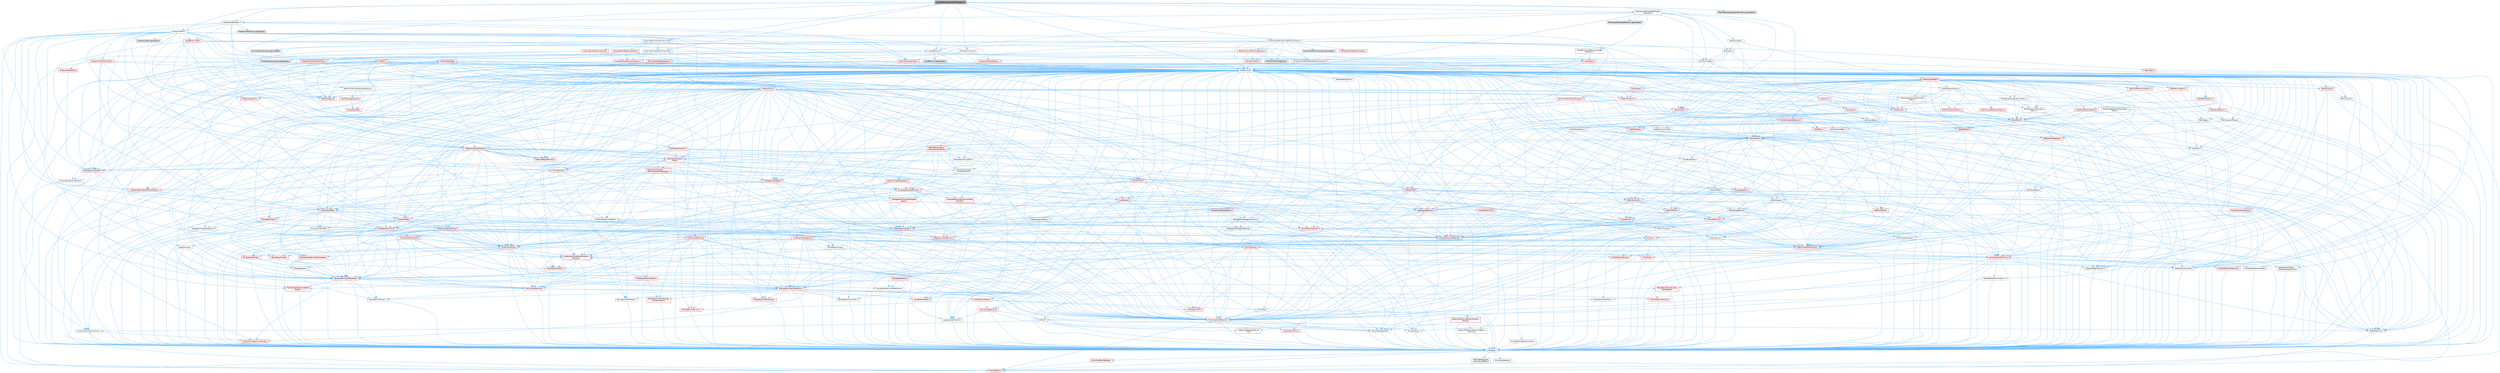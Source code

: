digraph "MeshTopologySelectionMechanic.h"
{
 // INTERACTIVE_SVG=YES
 // LATEX_PDF_SIZE
  bgcolor="transparent";
  edge [fontname=Helvetica,fontsize=10,labelfontname=Helvetica,labelfontsize=10];
  node [fontname=Helvetica,fontsize=10,shape=box,height=0.2,width=0.4];
  Node1 [id="Node000001",label="MeshTopologySelectionMechanic.h",height=0.2,width=0.4,color="gray40", fillcolor="grey60", style="filled", fontcolor="black",tooltip=" "];
  Node1 -> Node2 [id="edge1_Node000001_Node000002",color="steelblue1",style="solid",tooltip=" "];
  Node2 [id="Node000002",label="CoreMinimal.h",height=0.2,width=0.4,color="grey40", fillcolor="white", style="filled",URL="$d7/d67/CoreMinimal_8h.html",tooltip=" "];
  Node2 -> Node3 [id="edge2_Node000002_Node000003",color="steelblue1",style="solid",tooltip=" "];
  Node3 [id="Node000003",label="CoreTypes.h",height=0.2,width=0.4,color="grey40", fillcolor="white", style="filled",URL="$dc/dec/CoreTypes_8h.html",tooltip=" "];
  Node3 -> Node4 [id="edge3_Node000003_Node000004",color="steelblue1",style="solid",tooltip=" "];
  Node4 [id="Node000004",label="HAL/Platform.h",height=0.2,width=0.4,color="red", fillcolor="#FFF0F0", style="filled",URL="$d9/dd0/Platform_8h.html",tooltip=" "];
  Node3 -> Node14 [id="edge4_Node000003_Node000014",color="steelblue1",style="solid",tooltip=" "];
  Node14 [id="Node000014",label="ProfilingDebugging\l/UMemoryDefines.h",height=0.2,width=0.4,color="grey40", fillcolor="white", style="filled",URL="$d2/da2/UMemoryDefines_8h.html",tooltip=" "];
  Node3 -> Node15 [id="edge5_Node000003_Node000015",color="steelblue1",style="solid",tooltip=" "];
  Node15 [id="Node000015",label="Misc/CoreMiscDefines.h",height=0.2,width=0.4,color="red", fillcolor="#FFF0F0", style="filled",URL="$da/d38/CoreMiscDefines_8h.html",tooltip=" "];
  Node15 -> Node4 [id="edge6_Node000015_Node000004",color="steelblue1",style="solid",tooltip=" "];
  Node3 -> Node16 [id="edge7_Node000003_Node000016",color="steelblue1",style="solid",tooltip=" "];
  Node16 [id="Node000016",label="Misc/CoreDefines.h",height=0.2,width=0.4,color="grey40", fillcolor="white", style="filled",URL="$d3/dd2/CoreDefines_8h.html",tooltip=" "];
  Node2 -> Node17 [id="edge8_Node000002_Node000017",color="steelblue1",style="solid",tooltip=" "];
  Node17 [id="Node000017",label="CoreFwd.h",height=0.2,width=0.4,color="grey40", fillcolor="white", style="filled",URL="$d1/d1e/CoreFwd_8h.html",tooltip=" "];
  Node17 -> Node3 [id="edge9_Node000017_Node000003",color="steelblue1",style="solid",tooltip=" "];
  Node17 -> Node18 [id="edge10_Node000017_Node000018",color="steelblue1",style="solid",tooltip=" "];
  Node18 [id="Node000018",label="Containers/ContainersFwd.h",height=0.2,width=0.4,color="grey40", fillcolor="white", style="filled",URL="$d4/d0a/ContainersFwd_8h.html",tooltip=" "];
  Node18 -> Node4 [id="edge11_Node000018_Node000004",color="steelblue1",style="solid",tooltip=" "];
  Node18 -> Node3 [id="edge12_Node000018_Node000003",color="steelblue1",style="solid",tooltip=" "];
  Node18 -> Node19 [id="edge13_Node000018_Node000019",color="steelblue1",style="solid",tooltip=" "];
  Node19 [id="Node000019",label="Traits/IsContiguousContainer.h",height=0.2,width=0.4,color="red", fillcolor="#FFF0F0", style="filled",URL="$d5/d3c/IsContiguousContainer_8h.html",tooltip=" "];
  Node19 -> Node3 [id="edge14_Node000019_Node000003",color="steelblue1",style="solid",tooltip=" "];
  Node17 -> Node22 [id="edge15_Node000017_Node000022",color="steelblue1",style="solid",tooltip=" "];
  Node22 [id="Node000022",label="Math/MathFwd.h",height=0.2,width=0.4,color="grey40", fillcolor="white", style="filled",URL="$d2/d10/MathFwd_8h.html",tooltip=" "];
  Node22 -> Node4 [id="edge16_Node000022_Node000004",color="steelblue1",style="solid",tooltip=" "];
  Node17 -> Node23 [id="edge17_Node000017_Node000023",color="steelblue1",style="solid",tooltip=" "];
  Node23 [id="Node000023",label="UObject/UObjectHierarchy\lFwd.h",height=0.2,width=0.4,color="grey40", fillcolor="white", style="filled",URL="$d3/d13/UObjectHierarchyFwd_8h.html",tooltip=" "];
  Node2 -> Node23 [id="edge18_Node000002_Node000023",color="steelblue1",style="solid",tooltip=" "];
  Node2 -> Node18 [id="edge19_Node000002_Node000018",color="steelblue1",style="solid",tooltip=" "];
  Node2 -> Node24 [id="edge20_Node000002_Node000024",color="steelblue1",style="solid",tooltip=" "];
  Node24 [id="Node000024",label="Misc/VarArgs.h",height=0.2,width=0.4,color="grey40", fillcolor="white", style="filled",URL="$d5/d6f/VarArgs_8h.html",tooltip=" "];
  Node24 -> Node3 [id="edge21_Node000024_Node000003",color="steelblue1",style="solid",tooltip=" "];
  Node2 -> Node25 [id="edge22_Node000002_Node000025",color="steelblue1",style="solid",tooltip=" "];
  Node25 [id="Node000025",label="Logging/LogVerbosity.h",height=0.2,width=0.4,color="grey40", fillcolor="white", style="filled",URL="$d2/d8f/LogVerbosity_8h.html",tooltip=" "];
  Node25 -> Node3 [id="edge23_Node000025_Node000003",color="steelblue1",style="solid",tooltip=" "];
  Node2 -> Node26 [id="edge24_Node000002_Node000026",color="steelblue1",style="solid",tooltip=" "];
  Node26 [id="Node000026",label="Misc/OutputDevice.h",height=0.2,width=0.4,color="red", fillcolor="#FFF0F0", style="filled",URL="$d7/d32/OutputDevice_8h.html",tooltip=" "];
  Node26 -> Node17 [id="edge25_Node000026_Node000017",color="steelblue1",style="solid",tooltip=" "];
  Node26 -> Node3 [id="edge26_Node000026_Node000003",color="steelblue1",style="solid",tooltip=" "];
  Node26 -> Node25 [id="edge27_Node000026_Node000025",color="steelblue1",style="solid",tooltip=" "];
  Node26 -> Node24 [id="edge28_Node000026_Node000024",color="steelblue1",style="solid",tooltip=" "];
  Node2 -> Node32 [id="edge29_Node000002_Node000032",color="steelblue1",style="solid",tooltip=" "];
  Node32 [id="Node000032",label="HAL/PlatformCrt.h",height=0.2,width=0.4,color="red", fillcolor="#FFF0F0", style="filled",URL="$d8/d75/PlatformCrt_8h.html",tooltip=" "];
  Node2 -> Node42 [id="edge30_Node000002_Node000042",color="steelblue1",style="solid",tooltip=" "];
  Node42 [id="Node000042",label="HAL/PlatformMisc.h",height=0.2,width=0.4,color="red", fillcolor="#FFF0F0", style="filled",URL="$d0/df5/PlatformMisc_8h.html",tooltip=" "];
  Node42 -> Node3 [id="edge31_Node000042_Node000003",color="steelblue1",style="solid",tooltip=" "];
  Node2 -> Node61 [id="edge32_Node000002_Node000061",color="steelblue1",style="solid",tooltip=" "];
  Node61 [id="Node000061",label="Misc/AssertionMacros.h",height=0.2,width=0.4,color="red", fillcolor="#FFF0F0", style="filled",URL="$d0/dfa/AssertionMacros_8h.html",tooltip=" "];
  Node61 -> Node3 [id="edge33_Node000061_Node000003",color="steelblue1",style="solid",tooltip=" "];
  Node61 -> Node4 [id="edge34_Node000061_Node000004",color="steelblue1",style="solid",tooltip=" "];
  Node61 -> Node42 [id="edge35_Node000061_Node000042",color="steelblue1",style="solid",tooltip=" "];
  Node61 -> Node62 [id="edge36_Node000061_Node000062",color="steelblue1",style="solid",tooltip=" "];
  Node62 [id="Node000062",label="Templates/EnableIf.h",height=0.2,width=0.4,color="grey40", fillcolor="white", style="filled",URL="$d7/d60/EnableIf_8h.html",tooltip=" "];
  Node62 -> Node3 [id="edge37_Node000062_Node000003",color="steelblue1",style="solid",tooltip=" "];
  Node61 -> Node24 [id="edge38_Node000061_Node000024",color="steelblue1",style="solid",tooltip=" "];
  Node2 -> Node70 [id="edge39_Node000002_Node000070",color="steelblue1",style="solid",tooltip=" "];
  Node70 [id="Node000070",label="Templates/IsPointer.h",height=0.2,width=0.4,color="grey40", fillcolor="white", style="filled",URL="$d7/d05/IsPointer_8h.html",tooltip=" "];
  Node70 -> Node3 [id="edge40_Node000070_Node000003",color="steelblue1",style="solid",tooltip=" "];
  Node2 -> Node71 [id="edge41_Node000002_Node000071",color="steelblue1",style="solid",tooltip=" "];
  Node71 [id="Node000071",label="HAL/PlatformMemory.h",height=0.2,width=0.4,color="red", fillcolor="#FFF0F0", style="filled",URL="$de/d68/PlatformMemory_8h.html",tooltip=" "];
  Node71 -> Node3 [id="edge42_Node000071_Node000003",color="steelblue1",style="solid",tooltip=" "];
  Node2 -> Node54 [id="edge43_Node000002_Node000054",color="steelblue1",style="solid",tooltip=" "];
  Node54 [id="Node000054",label="HAL/PlatformAtomics.h",height=0.2,width=0.4,color="red", fillcolor="#FFF0F0", style="filled",URL="$d3/d36/PlatformAtomics_8h.html",tooltip=" "];
  Node54 -> Node3 [id="edge44_Node000054_Node000003",color="steelblue1",style="solid",tooltip=" "];
  Node2 -> Node76 [id="edge45_Node000002_Node000076",color="steelblue1",style="solid",tooltip=" "];
  Node76 [id="Node000076",label="Misc/Exec.h",height=0.2,width=0.4,color="grey40", fillcolor="white", style="filled",URL="$de/ddb/Exec_8h.html",tooltip=" "];
  Node76 -> Node3 [id="edge46_Node000076_Node000003",color="steelblue1",style="solid",tooltip=" "];
  Node76 -> Node61 [id="edge47_Node000076_Node000061",color="steelblue1",style="solid",tooltip=" "];
  Node2 -> Node77 [id="edge48_Node000002_Node000077",color="steelblue1",style="solid",tooltip=" "];
  Node77 [id="Node000077",label="HAL/MemoryBase.h",height=0.2,width=0.4,color="red", fillcolor="#FFF0F0", style="filled",URL="$d6/d9f/MemoryBase_8h.html",tooltip=" "];
  Node77 -> Node3 [id="edge49_Node000077_Node000003",color="steelblue1",style="solid",tooltip=" "];
  Node77 -> Node54 [id="edge50_Node000077_Node000054",color="steelblue1",style="solid",tooltip=" "];
  Node77 -> Node32 [id="edge51_Node000077_Node000032",color="steelblue1",style="solid",tooltip=" "];
  Node77 -> Node76 [id="edge52_Node000077_Node000076",color="steelblue1",style="solid",tooltip=" "];
  Node77 -> Node26 [id="edge53_Node000077_Node000026",color="steelblue1",style="solid",tooltip=" "];
  Node2 -> Node87 [id="edge54_Node000002_Node000087",color="steelblue1",style="solid",tooltip=" "];
  Node87 [id="Node000087",label="HAL/UnrealMemory.h",height=0.2,width=0.4,color="red", fillcolor="#FFF0F0", style="filled",URL="$d9/d96/UnrealMemory_8h.html",tooltip=" "];
  Node87 -> Node3 [id="edge55_Node000087_Node000003",color="steelblue1",style="solid",tooltip=" "];
  Node87 -> Node77 [id="edge56_Node000087_Node000077",color="steelblue1",style="solid",tooltip=" "];
  Node87 -> Node71 [id="edge57_Node000087_Node000071",color="steelblue1",style="solid",tooltip=" "];
  Node87 -> Node70 [id="edge58_Node000087_Node000070",color="steelblue1",style="solid",tooltip=" "];
  Node2 -> Node89 [id="edge59_Node000002_Node000089",color="steelblue1",style="solid",tooltip=" "];
  Node89 [id="Node000089",label="Templates/IsArithmetic.h",height=0.2,width=0.4,color="grey40", fillcolor="white", style="filled",URL="$d2/d5d/IsArithmetic_8h.html",tooltip=" "];
  Node89 -> Node3 [id="edge60_Node000089_Node000003",color="steelblue1",style="solid",tooltip=" "];
  Node2 -> Node83 [id="edge61_Node000002_Node000083",color="steelblue1",style="solid",tooltip=" "];
  Node83 [id="Node000083",label="Templates/AndOrNot.h",height=0.2,width=0.4,color="grey40", fillcolor="white", style="filled",URL="$db/d0a/AndOrNot_8h.html",tooltip=" "];
  Node83 -> Node3 [id="edge62_Node000083_Node000003",color="steelblue1",style="solid",tooltip=" "];
  Node2 -> Node90 [id="edge63_Node000002_Node000090",color="steelblue1",style="solid",tooltip=" "];
  Node90 [id="Node000090",label="Templates/IsPODType.h",height=0.2,width=0.4,color="grey40", fillcolor="white", style="filled",URL="$d7/db1/IsPODType_8h.html",tooltip=" "];
  Node90 -> Node3 [id="edge64_Node000090_Node000003",color="steelblue1",style="solid",tooltip=" "];
  Node2 -> Node91 [id="edge65_Node000002_Node000091",color="steelblue1",style="solid",tooltip=" "];
  Node91 [id="Node000091",label="Templates/IsUECoreType.h",height=0.2,width=0.4,color="red", fillcolor="#FFF0F0", style="filled",URL="$d1/db8/IsUECoreType_8h.html",tooltip=" "];
  Node91 -> Node3 [id="edge66_Node000091_Node000003",color="steelblue1",style="solid",tooltip=" "];
  Node2 -> Node84 [id="edge67_Node000002_Node000084",color="steelblue1",style="solid",tooltip=" "];
  Node84 [id="Node000084",label="Templates/IsTriviallyCopy\lConstructible.h",height=0.2,width=0.4,color="red", fillcolor="#FFF0F0", style="filled",URL="$d3/d78/IsTriviallyCopyConstructible_8h.html",tooltip=" "];
  Node84 -> Node3 [id="edge68_Node000084_Node000003",color="steelblue1",style="solid",tooltip=" "];
  Node2 -> Node92 [id="edge69_Node000002_Node000092",color="steelblue1",style="solid",tooltip=" "];
  Node92 [id="Node000092",label="Templates/UnrealTypeTraits.h",height=0.2,width=0.4,color="red", fillcolor="#FFF0F0", style="filled",URL="$d2/d2d/UnrealTypeTraits_8h.html",tooltip=" "];
  Node92 -> Node3 [id="edge70_Node000092_Node000003",color="steelblue1",style="solid",tooltip=" "];
  Node92 -> Node70 [id="edge71_Node000092_Node000070",color="steelblue1",style="solid",tooltip=" "];
  Node92 -> Node61 [id="edge72_Node000092_Node000061",color="steelblue1",style="solid",tooltip=" "];
  Node92 -> Node83 [id="edge73_Node000092_Node000083",color="steelblue1",style="solid",tooltip=" "];
  Node92 -> Node62 [id="edge74_Node000092_Node000062",color="steelblue1",style="solid",tooltip=" "];
  Node92 -> Node89 [id="edge75_Node000092_Node000089",color="steelblue1",style="solid",tooltip=" "];
  Node92 -> Node93 [id="edge76_Node000092_Node000093",color="steelblue1",style="solid",tooltip=" "];
  Node93 [id="Node000093",label="Templates/Models.h",height=0.2,width=0.4,color="red", fillcolor="#FFF0F0", style="filled",URL="$d3/d0c/Models_8h.html",tooltip=" "];
  Node92 -> Node90 [id="edge77_Node000092_Node000090",color="steelblue1",style="solid",tooltip=" "];
  Node92 -> Node91 [id="edge78_Node000092_Node000091",color="steelblue1",style="solid",tooltip=" "];
  Node92 -> Node84 [id="edge79_Node000092_Node000084",color="steelblue1",style="solid",tooltip=" "];
  Node2 -> Node62 [id="edge80_Node000002_Node000062",color="steelblue1",style="solid",tooltip=" "];
  Node2 -> Node94 [id="edge81_Node000002_Node000094",color="steelblue1",style="solid",tooltip=" "];
  Node94 [id="Node000094",label="Templates/RemoveReference.h",height=0.2,width=0.4,color="grey40", fillcolor="white", style="filled",URL="$da/dbe/RemoveReference_8h.html",tooltip=" "];
  Node94 -> Node3 [id="edge82_Node000094_Node000003",color="steelblue1",style="solid",tooltip=" "];
  Node2 -> Node95 [id="edge83_Node000002_Node000095",color="steelblue1",style="solid",tooltip=" "];
  Node95 [id="Node000095",label="Templates/IntegralConstant.h",height=0.2,width=0.4,color="grey40", fillcolor="white", style="filled",URL="$db/d1b/IntegralConstant_8h.html",tooltip=" "];
  Node95 -> Node3 [id="edge84_Node000095_Node000003",color="steelblue1",style="solid",tooltip=" "];
  Node2 -> Node96 [id="edge85_Node000002_Node000096",color="steelblue1",style="solid",tooltip=" "];
  Node96 [id="Node000096",label="Templates/IsClass.h",height=0.2,width=0.4,color="grey40", fillcolor="white", style="filled",URL="$db/dcb/IsClass_8h.html",tooltip=" "];
  Node96 -> Node3 [id="edge86_Node000096_Node000003",color="steelblue1",style="solid",tooltip=" "];
  Node2 -> Node97 [id="edge87_Node000002_Node000097",color="steelblue1",style="solid",tooltip=" "];
  Node97 [id="Node000097",label="Templates/TypeCompatible\lBytes.h",height=0.2,width=0.4,color="red", fillcolor="#FFF0F0", style="filled",URL="$df/d0a/TypeCompatibleBytes_8h.html",tooltip=" "];
  Node97 -> Node3 [id="edge88_Node000097_Node000003",color="steelblue1",style="solid",tooltip=" "];
  Node2 -> Node19 [id="edge89_Node000002_Node000019",color="steelblue1",style="solid",tooltip=" "];
  Node2 -> Node98 [id="edge90_Node000002_Node000098",color="steelblue1",style="solid",tooltip=" "];
  Node98 [id="Node000098",label="Templates/UnrealTemplate.h",height=0.2,width=0.4,color="red", fillcolor="#FFF0F0", style="filled",URL="$d4/d24/UnrealTemplate_8h.html",tooltip=" "];
  Node98 -> Node3 [id="edge91_Node000098_Node000003",color="steelblue1",style="solid",tooltip=" "];
  Node98 -> Node70 [id="edge92_Node000098_Node000070",color="steelblue1",style="solid",tooltip=" "];
  Node98 -> Node87 [id="edge93_Node000098_Node000087",color="steelblue1",style="solid",tooltip=" "];
  Node98 -> Node92 [id="edge94_Node000098_Node000092",color="steelblue1",style="solid",tooltip=" "];
  Node98 -> Node94 [id="edge95_Node000098_Node000094",color="steelblue1",style="solid",tooltip=" "];
  Node98 -> Node97 [id="edge96_Node000098_Node000097",color="steelblue1",style="solid",tooltip=" "];
  Node98 -> Node19 [id="edge97_Node000098_Node000019",color="steelblue1",style="solid",tooltip=" "];
  Node2 -> Node47 [id="edge98_Node000002_Node000047",color="steelblue1",style="solid",tooltip=" "];
  Node47 [id="Node000047",label="Math/NumericLimits.h",height=0.2,width=0.4,color="grey40", fillcolor="white", style="filled",URL="$df/d1b/NumericLimits_8h.html",tooltip=" "];
  Node47 -> Node3 [id="edge99_Node000047_Node000003",color="steelblue1",style="solid",tooltip=" "];
  Node2 -> Node102 [id="edge100_Node000002_Node000102",color="steelblue1",style="solid",tooltip=" "];
  Node102 [id="Node000102",label="HAL/PlatformMath.h",height=0.2,width=0.4,color="red", fillcolor="#FFF0F0", style="filled",URL="$dc/d53/PlatformMath_8h.html",tooltip=" "];
  Node102 -> Node3 [id="edge101_Node000102_Node000003",color="steelblue1",style="solid",tooltip=" "];
  Node2 -> Node85 [id="edge102_Node000002_Node000085",color="steelblue1",style="solid",tooltip=" "];
  Node85 [id="Node000085",label="Templates/IsTriviallyCopy\lAssignable.h",height=0.2,width=0.4,color="red", fillcolor="#FFF0F0", style="filled",URL="$d2/df2/IsTriviallyCopyAssignable_8h.html",tooltip=" "];
  Node85 -> Node3 [id="edge103_Node000085_Node000003",color="steelblue1",style="solid",tooltip=" "];
  Node2 -> Node110 [id="edge104_Node000002_Node000110",color="steelblue1",style="solid",tooltip=" "];
  Node110 [id="Node000110",label="Templates/MemoryOps.h",height=0.2,width=0.4,color="red", fillcolor="#FFF0F0", style="filled",URL="$db/dea/MemoryOps_8h.html",tooltip=" "];
  Node110 -> Node3 [id="edge105_Node000110_Node000003",color="steelblue1",style="solid",tooltip=" "];
  Node110 -> Node87 [id="edge106_Node000110_Node000087",color="steelblue1",style="solid",tooltip=" "];
  Node110 -> Node85 [id="edge107_Node000110_Node000085",color="steelblue1",style="solid",tooltip=" "];
  Node110 -> Node84 [id="edge108_Node000110_Node000084",color="steelblue1",style="solid",tooltip=" "];
  Node110 -> Node92 [id="edge109_Node000110_Node000092",color="steelblue1",style="solid",tooltip=" "];
  Node2 -> Node111 [id="edge110_Node000002_Node000111",color="steelblue1",style="solid",tooltip=" "];
  Node111 [id="Node000111",label="Containers/ContainerAllocation\lPolicies.h",height=0.2,width=0.4,color="red", fillcolor="#FFF0F0", style="filled",URL="$d7/dff/ContainerAllocationPolicies_8h.html",tooltip=" "];
  Node111 -> Node3 [id="edge111_Node000111_Node000003",color="steelblue1",style="solid",tooltip=" "];
  Node111 -> Node111 [id="edge112_Node000111_Node000111",color="steelblue1",style="solid",tooltip=" "];
  Node111 -> Node102 [id="edge113_Node000111_Node000102",color="steelblue1",style="solid",tooltip=" "];
  Node111 -> Node87 [id="edge114_Node000111_Node000087",color="steelblue1",style="solid",tooltip=" "];
  Node111 -> Node47 [id="edge115_Node000111_Node000047",color="steelblue1",style="solid",tooltip=" "];
  Node111 -> Node61 [id="edge116_Node000111_Node000061",color="steelblue1",style="solid",tooltip=" "];
  Node111 -> Node110 [id="edge117_Node000111_Node000110",color="steelblue1",style="solid",tooltip=" "];
  Node111 -> Node97 [id="edge118_Node000111_Node000097",color="steelblue1",style="solid",tooltip=" "];
  Node2 -> Node114 [id="edge119_Node000002_Node000114",color="steelblue1",style="solid",tooltip=" "];
  Node114 [id="Node000114",label="Templates/IsEnumClass.h",height=0.2,width=0.4,color="grey40", fillcolor="white", style="filled",URL="$d7/d15/IsEnumClass_8h.html",tooltip=" "];
  Node114 -> Node3 [id="edge120_Node000114_Node000003",color="steelblue1",style="solid",tooltip=" "];
  Node114 -> Node83 [id="edge121_Node000114_Node000083",color="steelblue1",style="solid",tooltip=" "];
  Node2 -> Node115 [id="edge122_Node000002_Node000115",color="steelblue1",style="solid",tooltip=" "];
  Node115 [id="Node000115",label="HAL/PlatformProperties.h",height=0.2,width=0.4,color="red", fillcolor="#FFF0F0", style="filled",URL="$d9/db0/PlatformProperties_8h.html",tooltip=" "];
  Node115 -> Node3 [id="edge123_Node000115_Node000003",color="steelblue1",style="solid",tooltip=" "];
  Node2 -> Node118 [id="edge124_Node000002_Node000118",color="steelblue1",style="solid",tooltip=" "];
  Node118 [id="Node000118",label="Misc/EngineVersionBase.h",height=0.2,width=0.4,color="grey40", fillcolor="white", style="filled",URL="$d5/d2b/EngineVersionBase_8h.html",tooltip=" "];
  Node118 -> Node3 [id="edge125_Node000118_Node000003",color="steelblue1",style="solid",tooltip=" "];
  Node2 -> Node119 [id="edge126_Node000002_Node000119",color="steelblue1",style="solid",tooltip=" "];
  Node119 [id="Node000119",label="Internationalization\l/TextNamespaceFwd.h",height=0.2,width=0.4,color="grey40", fillcolor="white", style="filled",URL="$d8/d97/TextNamespaceFwd_8h.html",tooltip=" "];
  Node119 -> Node3 [id="edge127_Node000119_Node000003",color="steelblue1",style="solid",tooltip=" "];
  Node2 -> Node120 [id="edge128_Node000002_Node000120",color="steelblue1",style="solid",tooltip=" "];
  Node120 [id="Node000120",label="Serialization/Archive.h",height=0.2,width=0.4,color="red", fillcolor="#FFF0F0", style="filled",URL="$d7/d3b/Archive_8h.html",tooltip=" "];
  Node120 -> Node17 [id="edge129_Node000120_Node000017",color="steelblue1",style="solid",tooltip=" "];
  Node120 -> Node3 [id="edge130_Node000120_Node000003",color="steelblue1",style="solid",tooltip=" "];
  Node120 -> Node115 [id="edge131_Node000120_Node000115",color="steelblue1",style="solid",tooltip=" "];
  Node120 -> Node119 [id="edge132_Node000120_Node000119",color="steelblue1",style="solid",tooltip=" "];
  Node120 -> Node22 [id="edge133_Node000120_Node000022",color="steelblue1",style="solid",tooltip=" "];
  Node120 -> Node61 [id="edge134_Node000120_Node000061",color="steelblue1",style="solid",tooltip=" "];
  Node120 -> Node118 [id="edge135_Node000120_Node000118",color="steelblue1",style="solid",tooltip=" "];
  Node120 -> Node24 [id="edge136_Node000120_Node000024",color="steelblue1",style="solid",tooltip=" "];
  Node120 -> Node62 [id="edge137_Node000120_Node000062",color="steelblue1",style="solid",tooltip=" "];
  Node120 -> Node114 [id="edge138_Node000120_Node000114",color="steelblue1",style="solid",tooltip=" "];
  Node120 -> Node98 [id="edge139_Node000120_Node000098",color="steelblue1",style="solid",tooltip=" "];
  Node120 -> Node123 [id="edge140_Node000120_Node000123",color="steelblue1",style="solid",tooltip=" "];
  Node123 [id="Node000123",label="UObject/ObjectVersion.h",height=0.2,width=0.4,color="grey40", fillcolor="white", style="filled",URL="$da/d63/ObjectVersion_8h.html",tooltip=" "];
  Node123 -> Node3 [id="edge141_Node000123_Node000003",color="steelblue1",style="solid",tooltip=" "];
  Node2 -> Node124 [id="edge142_Node000002_Node000124",color="steelblue1",style="solid",tooltip=" "];
  Node124 [id="Node000124",label="Templates/Less.h",height=0.2,width=0.4,color="grey40", fillcolor="white", style="filled",URL="$de/dc8/Less_8h.html",tooltip=" "];
  Node124 -> Node3 [id="edge143_Node000124_Node000003",color="steelblue1",style="solid",tooltip=" "];
  Node124 -> Node98 [id="edge144_Node000124_Node000098",color="steelblue1",style="solid",tooltip=" "];
  Node2 -> Node125 [id="edge145_Node000002_Node000125",color="steelblue1",style="solid",tooltip=" "];
  Node125 [id="Node000125",label="Templates/Sorting.h",height=0.2,width=0.4,color="red", fillcolor="#FFF0F0", style="filled",URL="$d3/d9e/Sorting_8h.html",tooltip=" "];
  Node125 -> Node3 [id="edge146_Node000125_Node000003",color="steelblue1",style="solid",tooltip=" "];
  Node125 -> Node102 [id="edge147_Node000125_Node000102",color="steelblue1",style="solid",tooltip=" "];
  Node125 -> Node124 [id="edge148_Node000125_Node000124",color="steelblue1",style="solid",tooltip=" "];
  Node2 -> Node136 [id="edge149_Node000002_Node000136",color="steelblue1",style="solid",tooltip=" "];
  Node136 [id="Node000136",label="Misc/Char.h",height=0.2,width=0.4,color="red", fillcolor="#FFF0F0", style="filled",URL="$d0/d58/Char_8h.html",tooltip=" "];
  Node136 -> Node3 [id="edge150_Node000136_Node000003",color="steelblue1",style="solid",tooltip=" "];
  Node2 -> Node139 [id="edge151_Node000002_Node000139",color="steelblue1",style="solid",tooltip=" "];
  Node139 [id="Node000139",label="GenericPlatform/GenericPlatform\lStricmp.h",height=0.2,width=0.4,color="grey40", fillcolor="white", style="filled",URL="$d2/d86/GenericPlatformStricmp_8h.html",tooltip=" "];
  Node139 -> Node3 [id="edge152_Node000139_Node000003",color="steelblue1",style="solid",tooltip=" "];
  Node2 -> Node140 [id="edge153_Node000002_Node000140",color="steelblue1",style="solid",tooltip=" "];
  Node140 [id="Node000140",label="GenericPlatform/GenericPlatform\lString.h",height=0.2,width=0.4,color="red", fillcolor="#FFF0F0", style="filled",URL="$dd/d20/GenericPlatformString_8h.html",tooltip=" "];
  Node140 -> Node3 [id="edge154_Node000140_Node000003",color="steelblue1",style="solid",tooltip=" "];
  Node140 -> Node139 [id="edge155_Node000140_Node000139",color="steelblue1",style="solid",tooltip=" "];
  Node140 -> Node62 [id="edge156_Node000140_Node000062",color="steelblue1",style="solid",tooltip=" "];
  Node2 -> Node73 [id="edge157_Node000002_Node000073",color="steelblue1",style="solid",tooltip=" "];
  Node73 [id="Node000073",label="HAL/PlatformString.h",height=0.2,width=0.4,color="red", fillcolor="#FFF0F0", style="filled",URL="$db/db5/PlatformString_8h.html",tooltip=" "];
  Node73 -> Node3 [id="edge158_Node000073_Node000003",color="steelblue1",style="solid",tooltip=" "];
  Node2 -> Node143 [id="edge159_Node000002_Node000143",color="steelblue1",style="solid",tooltip=" "];
  Node143 [id="Node000143",label="Misc/CString.h",height=0.2,width=0.4,color="red", fillcolor="#FFF0F0", style="filled",URL="$d2/d49/CString_8h.html",tooltip=" "];
  Node143 -> Node3 [id="edge160_Node000143_Node000003",color="steelblue1",style="solid",tooltip=" "];
  Node143 -> Node32 [id="edge161_Node000143_Node000032",color="steelblue1",style="solid",tooltip=" "];
  Node143 -> Node73 [id="edge162_Node000143_Node000073",color="steelblue1",style="solid",tooltip=" "];
  Node143 -> Node61 [id="edge163_Node000143_Node000061",color="steelblue1",style="solid",tooltip=" "];
  Node143 -> Node136 [id="edge164_Node000143_Node000136",color="steelblue1",style="solid",tooltip=" "];
  Node143 -> Node24 [id="edge165_Node000143_Node000024",color="steelblue1",style="solid",tooltip=" "];
  Node2 -> Node144 [id="edge166_Node000002_Node000144",color="steelblue1",style="solid",tooltip=" "];
  Node144 [id="Node000144",label="Misc/Crc.h",height=0.2,width=0.4,color="red", fillcolor="#FFF0F0", style="filled",URL="$d4/dd2/Crc_8h.html",tooltip=" "];
  Node144 -> Node3 [id="edge167_Node000144_Node000003",color="steelblue1",style="solid",tooltip=" "];
  Node144 -> Node73 [id="edge168_Node000144_Node000073",color="steelblue1",style="solid",tooltip=" "];
  Node144 -> Node61 [id="edge169_Node000144_Node000061",color="steelblue1",style="solid",tooltip=" "];
  Node144 -> Node143 [id="edge170_Node000144_Node000143",color="steelblue1",style="solid",tooltip=" "];
  Node144 -> Node136 [id="edge171_Node000144_Node000136",color="steelblue1",style="solid",tooltip=" "];
  Node144 -> Node92 [id="edge172_Node000144_Node000092",color="steelblue1",style="solid",tooltip=" "];
  Node2 -> Node135 [id="edge173_Node000002_Node000135",color="steelblue1",style="solid",tooltip=" "];
  Node135 [id="Node000135",label="Math/UnrealMathUtility.h",height=0.2,width=0.4,color="red", fillcolor="#FFF0F0", style="filled",URL="$db/db8/UnrealMathUtility_8h.html",tooltip=" "];
  Node135 -> Node3 [id="edge174_Node000135_Node000003",color="steelblue1",style="solid",tooltip=" "];
  Node135 -> Node61 [id="edge175_Node000135_Node000061",color="steelblue1",style="solid",tooltip=" "];
  Node135 -> Node102 [id="edge176_Node000135_Node000102",color="steelblue1",style="solid",tooltip=" "];
  Node135 -> Node22 [id="edge177_Node000135_Node000022",color="steelblue1",style="solid",tooltip=" "];
  Node2 -> Node145 [id="edge178_Node000002_Node000145",color="steelblue1",style="solid",tooltip=" "];
  Node145 [id="Node000145",label="Containers/UnrealString.h",height=0.2,width=0.4,color="red", fillcolor="#FFF0F0", style="filled",URL="$d5/dba/UnrealString_8h.html",tooltip=" "];
  Node2 -> Node149 [id="edge179_Node000002_Node000149",color="steelblue1",style="solid",tooltip=" "];
  Node149 [id="Node000149",label="Containers/Array.h",height=0.2,width=0.4,color="red", fillcolor="#FFF0F0", style="filled",URL="$df/dd0/Array_8h.html",tooltip=" "];
  Node149 -> Node3 [id="edge180_Node000149_Node000003",color="steelblue1",style="solid",tooltip=" "];
  Node149 -> Node61 [id="edge181_Node000149_Node000061",color="steelblue1",style="solid",tooltip=" "];
  Node149 -> Node87 [id="edge182_Node000149_Node000087",color="steelblue1",style="solid",tooltip=" "];
  Node149 -> Node92 [id="edge183_Node000149_Node000092",color="steelblue1",style="solid",tooltip=" "];
  Node149 -> Node98 [id="edge184_Node000149_Node000098",color="steelblue1",style="solid",tooltip=" "];
  Node149 -> Node111 [id="edge185_Node000149_Node000111",color="steelblue1",style="solid",tooltip=" "];
  Node149 -> Node120 [id="edge186_Node000149_Node000120",color="steelblue1",style="solid",tooltip=" "];
  Node149 -> Node128 [id="edge187_Node000149_Node000128",color="steelblue1",style="solid",tooltip=" "];
  Node128 [id="Node000128",label="Templates/Invoke.h",height=0.2,width=0.4,color="red", fillcolor="#FFF0F0", style="filled",URL="$d7/deb/Invoke_8h.html",tooltip=" "];
  Node128 -> Node3 [id="edge188_Node000128_Node000003",color="steelblue1",style="solid",tooltip=" "];
  Node128 -> Node98 [id="edge189_Node000128_Node000098",color="steelblue1",style="solid",tooltip=" "];
  Node149 -> Node124 [id="edge190_Node000149_Node000124",color="steelblue1",style="solid",tooltip=" "];
  Node149 -> Node125 [id="edge191_Node000149_Node000125",color="steelblue1",style="solid",tooltip=" "];
  Node149 -> Node172 [id="edge192_Node000149_Node000172",color="steelblue1",style="solid",tooltip=" "];
  Node172 [id="Node000172",label="Templates/AlignmentTemplates.h",height=0.2,width=0.4,color="red", fillcolor="#FFF0F0", style="filled",URL="$dd/d32/AlignmentTemplates_8h.html",tooltip=" "];
  Node172 -> Node3 [id="edge193_Node000172_Node000003",color="steelblue1",style="solid",tooltip=" "];
  Node172 -> Node70 [id="edge194_Node000172_Node000070",color="steelblue1",style="solid",tooltip=" "];
  Node2 -> Node173 [id="edge195_Node000002_Node000173",color="steelblue1",style="solid",tooltip=" "];
  Node173 [id="Node000173",label="Misc/FrameNumber.h",height=0.2,width=0.4,color="grey40", fillcolor="white", style="filled",URL="$dd/dbd/FrameNumber_8h.html",tooltip=" "];
  Node173 -> Node3 [id="edge196_Node000173_Node000003",color="steelblue1",style="solid",tooltip=" "];
  Node173 -> Node47 [id="edge197_Node000173_Node000047",color="steelblue1",style="solid",tooltip=" "];
  Node173 -> Node135 [id="edge198_Node000173_Node000135",color="steelblue1",style="solid",tooltip=" "];
  Node173 -> Node62 [id="edge199_Node000173_Node000062",color="steelblue1",style="solid",tooltip=" "];
  Node173 -> Node92 [id="edge200_Node000173_Node000092",color="steelblue1",style="solid",tooltip=" "];
  Node2 -> Node174 [id="edge201_Node000002_Node000174",color="steelblue1",style="solid",tooltip=" "];
  Node174 [id="Node000174",label="Misc/Timespan.h",height=0.2,width=0.4,color="grey40", fillcolor="white", style="filled",URL="$da/dd9/Timespan_8h.html",tooltip=" "];
  Node174 -> Node3 [id="edge202_Node000174_Node000003",color="steelblue1",style="solid",tooltip=" "];
  Node174 -> Node175 [id="edge203_Node000174_Node000175",color="steelblue1",style="solid",tooltip=" "];
  Node175 [id="Node000175",label="Math/Interval.h",height=0.2,width=0.4,color="grey40", fillcolor="white", style="filled",URL="$d1/d55/Interval_8h.html",tooltip=" "];
  Node175 -> Node3 [id="edge204_Node000175_Node000003",color="steelblue1",style="solid",tooltip=" "];
  Node175 -> Node89 [id="edge205_Node000175_Node000089",color="steelblue1",style="solid",tooltip=" "];
  Node175 -> Node92 [id="edge206_Node000175_Node000092",color="steelblue1",style="solid",tooltip=" "];
  Node175 -> Node47 [id="edge207_Node000175_Node000047",color="steelblue1",style="solid",tooltip=" "];
  Node175 -> Node135 [id="edge208_Node000175_Node000135",color="steelblue1",style="solid",tooltip=" "];
  Node174 -> Node135 [id="edge209_Node000174_Node000135",color="steelblue1",style="solid",tooltip=" "];
  Node174 -> Node61 [id="edge210_Node000174_Node000061",color="steelblue1",style="solid",tooltip=" "];
  Node2 -> Node176 [id="edge211_Node000002_Node000176",color="steelblue1",style="solid",tooltip=" "];
  Node176 [id="Node000176",label="Containers/StringConv.h",height=0.2,width=0.4,color="red", fillcolor="#FFF0F0", style="filled",URL="$d3/ddf/StringConv_8h.html",tooltip=" "];
  Node176 -> Node3 [id="edge212_Node000176_Node000003",color="steelblue1",style="solid",tooltip=" "];
  Node176 -> Node61 [id="edge213_Node000176_Node000061",color="steelblue1",style="solid",tooltip=" "];
  Node176 -> Node111 [id="edge214_Node000176_Node000111",color="steelblue1",style="solid",tooltip=" "];
  Node176 -> Node149 [id="edge215_Node000176_Node000149",color="steelblue1",style="solid",tooltip=" "];
  Node176 -> Node143 [id="edge216_Node000176_Node000143",color="steelblue1",style="solid",tooltip=" "];
  Node176 -> Node177 [id="edge217_Node000176_Node000177",color="steelblue1",style="solid",tooltip=" "];
  Node177 [id="Node000177",label="Templates/IsArray.h",height=0.2,width=0.4,color="grey40", fillcolor="white", style="filled",URL="$d8/d8d/IsArray_8h.html",tooltip=" "];
  Node177 -> Node3 [id="edge218_Node000177_Node000003",color="steelblue1",style="solid",tooltip=" "];
  Node176 -> Node98 [id="edge219_Node000176_Node000098",color="steelblue1",style="solid",tooltip=" "];
  Node176 -> Node92 [id="edge220_Node000176_Node000092",color="steelblue1",style="solid",tooltip=" "];
  Node176 -> Node19 [id="edge221_Node000176_Node000019",color="steelblue1",style="solid",tooltip=" "];
  Node2 -> Node178 [id="edge222_Node000002_Node000178",color="steelblue1",style="solid",tooltip=" "];
  Node178 [id="Node000178",label="UObject/UnrealNames.h",height=0.2,width=0.4,color="red", fillcolor="#FFF0F0", style="filled",URL="$d8/db1/UnrealNames_8h.html",tooltip=" "];
  Node178 -> Node3 [id="edge223_Node000178_Node000003",color="steelblue1",style="solid",tooltip=" "];
  Node2 -> Node180 [id="edge224_Node000002_Node000180",color="steelblue1",style="solid",tooltip=" "];
  Node180 [id="Node000180",label="UObject/NameTypes.h",height=0.2,width=0.4,color="red", fillcolor="#FFF0F0", style="filled",URL="$d6/d35/NameTypes_8h.html",tooltip=" "];
  Node180 -> Node3 [id="edge225_Node000180_Node000003",color="steelblue1",style="solid",tooltip=" "];
  Node180 -> Node61 [id="edge226_Node000180_Node000061",color="steelblue1",style="solid",tooltip=" "];
  Node180 -> Node87 [id="edge227_Node000180_Node000087",color="steelblue1",style="solid",tooltip=" "];
  Node180 -> Node92 [id="edge228_Node000180_Node000092",color="steelblue1",style="solid",tooltip=" "];
  Node180 -> Node98 [id="edge229_Node000180_Node000098",color="steelblue1",style="solid",tooltip=" "];
  Node180 -> Node145 [id="edge230_Node000180_Node000145",color="steelblue1",style="solid",tooltip=" "];
  Node180 -> Node176 [id="edge231_Node000180_Node000176",color="steelblue1",style="solid",tooltip=" "];
  Node180 -> Node178 [id="edge232_Node000180_Node000178",color="steelblue1",style="solid",tooltip=" "];
  Node2 -> Node188 [id="edge233_Node000002_Node000188",color="steelblue1",style="solid",tooltip=" "];
  Node188 [id="Node000188",label="Misc/Parse.h",height=0.2,width=0.4,color="red", fillcolor="#FFF0F0", style="filled",URL="$dc/d71/Parse_8h.html",tooltip=" "];
  Node188 -> Node145 [id="edge234_Node000188_Node000145",color="steelblue1",style="solid",tooltip=" "];
  Node188 -> Node3 [id="edge235_Node000188_Node000003",color="steelblue1",style="solid",tooltip=" "];
  Node188 -> Node32 [id="edge236_Node000188_Node000032",color="steelblue1",style="solid",tooltip=" "];
  Node188 -> Node189 [id="edge237_Node000188_Node000189",color="steelblue1",style="solid",tooltip=" "];
  Node189 [id="Node000189",label="Templates/Function.h",height=0.2,width=0.4,color="red", fillcolor="#FFF0F0", style="filled",URL="$df/df5/Function_8h.html",tooltip=" "];
  Node189 -> Node3 [id="edge238_Node000189_Node000003",color="steelblue1",style="solid",tooltip=" "];
  Node189 -> Node61 [id="edge239_Node000189_Node000061",color="steelblue1",style="solid",tooltip=" "];
  Node189 -> Node87 [id="edge240_Node000189_Node000087",color="steelblue1",style="solid",tooltip=" "];
  Node189 -> Node92 [id="edge241_Node000189_Node000092",color="steelblue1",style="solid",tooltip=" "];
  Node189 -> Node128 [id="edge242_Node000189_Node000128",color="steelblue1",style="solid",tooltip=" "];
  Node189 -> Node98 [id="edge243_Node000189_Node000098",color="steelblue1",style="solid",tooltip=" "];
  Node189 -> Node135 [id="edge244_Node000189_Node000135",color="steelblue1",style="solid",tooltip=" "];
  Node2 -> Node172 [id="edge245_Node000002_Node000172",color="steelblue1",style="solid",tooltip=" "];
  Node2 -> Node191 [id="edge246_Node000002_Node000191",color="steelblue1",style="solid",tooltip=" "];
  Node191 [id="Node000191",label="Misc/StructBuilder.h",height=0.2,width=0.4,color="grey40", fillcolor="white", style="filled",URL="$d9/db3/StructBuilder_8h.html",tooltip=" "];
  Node191 -> Node3 [id="edge247_Node000191_Node000003",color="steelblue1",style="solid",tooltip=" "];
  Node191 -> Node135 [id="edge248_Node000191_Node000135",color="steelblue1",style="solid",tooltip=" "];
  Node191 -> Node172 [id="edge249_Node000191_Node000172",color="steelblue1",style="solid",tooltip=" "];
  Node2 -> Node104 [id="edge250_Node000002_Node000104",color="steelblue1",style="solid",tooltip=" "];
  Node104 [id="Node000104",label="Templates/Decay.h",height=0.2,width=0.4,color="red", fillcolor="#FFF0F0", style="filled",URL="$dd/d0f/Decay_8h.html",tooltip=" "];
  Node104 -> Node3 [id="edge251_Node000104_Node000003",color="steelblue1",style="solid",tooltip=" "];
  Node104 -> Node94 [id="edge252_Node000104_Node000094",color="steelblue1",style="solid",tooltip=" "];
  Node2 -> Node192 [id="edge253_Node000002_Node000192",color="steelblue1",style="solid",tooltip=" "];
  Node192 [id="Node000192",label="Templates/PointerIsConvertible\lFromTo.h",height=0.2,width=0.4,color="red", fillcolor="#FFF0F0", style="filled",URL="$d6/d65/PointerIsConvertibleFromTo_8h.html",tooltip=" "];
  Node192 -> Node3 [id="edge254_Node000192_Node000003",color="steelblue1",style="solid",tooltip=" "];
  Node2 -> Node128 [id="edge255_Node000002_Node000128",color="steelblue1",style="solid",tooltip=" "];
  Node2 -> Node189 [id="edge256_Node000002_Node000189",color="steelblue1",style="solid",tooltip=" "];
  Node2 -> Node161 [id="edge257_Node000002_Node000161",color="steelblue1",style="solid",tooltip=" "];
  Node161 [id="Node000161",label="Templates/TypeHash.h",height=0.2,width=0.4,color="red", fillcolor="#FFF0F0", style="filled",URL="$d1/d62/TypeHash_8h.html",tooltip=" "];
  Node161 -> Node3 [id="edge258_Node000161_Node000003",color="steelblue1",style="solid",tooltip=" "];
  Node161 -> Node144 [id="edge259_Node000161_Node000144",color="steelblue1",style="solid",tooltip=" "];
  Node2 -> Node193 [id="edge260_Node000002_Node000193",color="steelblue1",style="solid",tooltip=" "];
  Node193 [id="Node000193",label="Containers/ScriptArray.h",height=0.2,width=0.4,color="red", fillcolor="#FFF0F0", style="filled",URL="$dc/daf/ScriptArray_8h.html",tooltip=" "];
  Node193 -> Node3 [id="edge261_Node000193_Node000003",color="steelblue1",style="solid",tooltip=" "];
  Node193 -> Node61 [id="edge262_Node000193_Node000061",color="steelblue1",style="solid",tooltip=" "];
  Node193 -> Node87 [id="edge263_Node000193_Node000087",color="steelblue1",style="solid",tooltip=" "];
  Node193 -> Node111 [id="edge264_Node000193_Node000111",color="steelblue1",style="solid",tooltip=" "];
  Node193 -> Node149 [id="edge265_Node000193_Node000149",color="steelblue1",style="solid",tooltip=" "];
  Node2 -> Node194 [id="edge266_Node000002_Node000194",color="steelblue1",style="solid",tooltip=" "];
  Node194 [id="Node000194",label="Containers/BitArray.h",height=0.2,width=0.4,color="red", fillcolor="#FFF0F0", style="filled",URL="$d1/de4/BitArray_8h.html",tooltip=" "];
  Node194 -> Node111 [id="edge267_Node000194_Node000111",color="steelblue1",style="solid",tooltip=" "];
  Node194 -> Node3 [id="edge268_Node000194_Node000003",color="steelblue1",style="solid",tooltip=" "];
  Node194 -> Node54 [id="edge269_Node000194_Node000054",color="steelblue1",style="solid",tooltip=" "];
  Node194 -> Node87 [id="edge270_Node000194_Node000087",color="steelblue1",style="solid",tooltip=" "];
  Node194 -> Node135 [id="edge271_Node000194_Node000135",color="steelblue1",style="solid",tooltip=" "];
  Node194 -> Node61 [id="edge272_Node000194_Node000061",color="steelblue1",style="solid",tooltip=" "];
  Node194 -> Node120 [id="edge273_Node000194_Node000120",color="steelblue1",style="solid",tooltip=" "];
  Node194 -> Node62 [id="edge274_Node000194_Node000062",color="steelblue1",style="solid",tooltip=" "];
  Node194 -> Node128 [id="edge275_Node000194_Node000128",color="steelblue1",style="solid",tooltip=" "];
  Node194 -> Node98 [id="edge276_Node000194_Node000098",color="steelblue1",style="solid",tooltip=" "];
  Node194 -> Node92 [id="edge277_Node000194_Node000092",color="steelblue1",style="solid",tooltip=" "];
  Node2 -> Node195 [id="edge278_Node000002_Node000195",color="steelblue1",style="solid",tooltip=" "];
  Node195 [id="Node000195",label="Containers/SparseArray.h",height=0.2,width=0.4,color="red", fillcolor="#FFF0F0", style="filled",URL="$d5/dbf/SparseArray_8h.html",tooltip=" "];
  Node195 -> Node3 [id="edge279_Node000195_Node000003",color="steelblue1",style="solid",tooltip=" "];
  Node195 -> Node61 [id="edge280_Node000195_Node000061",color="steelblue1",style="solid",tooltip=" "];
  Node195 -> Node87 [id="edge281_Node000195_Node000087",color="steelblue1",style="solid",tooltip=" "];
  Node195 -> Node92 [id="edge282_Node000195_Node000092",color="steelblue1",style="solid",tooltip=" "];
  Node195 -> Node98 [id="edge283_Node000195_Node000098",color="steelblue1",style="solid",tooltip=" "];
  Node195 -> Node111 [id="edge284_Node000195_Node000111",color="steelblue1",style="solid",tooltip=" "];
  Node195 -> Node124 [id="edge285_Node000195_Node000124",color="steelblue1",style="solid",tooltip=" "];
  Node195 -> Node149 [id="edge286_Node000195_Node000149",color="steelblue1",style="solid",tooltip=" "];
  Node195 -> Node135 [id="edge287_Node000195_Node000135",color="steelblue1",style="solid",tooltip=" "];
  Node195 -> Node193 [id="edge288_Node000195_Node000193",color="steelblue1",style="solid",tooltip=" "];
  Node195 -> Node194 [id="edge289_Node000195_Node000194",color="steelblue1",style="solid",tooltip=" "];
  Node195 -> Node145 [id="edge290_Node000195_Node000145",color="steelblue1",style="solid",tooltip=" "];
  Node2 -> Node211 [id="edge291_Node000002_Node000211",color="steelblue1",style="solid",tooltip=" "];
  Node211 [id="Node000211",label="Containers/Set.h",height=0.2,width=0.4,color="red", fillcolor="#FFF0F0", style="filled",URL="$d4/d45/Set_8h.html",tooltip=" "];
  Node211 -> Node111 [id="edge292_Node000211_Node000111",color="steelblue1",style="solid",tooltip=" "];
  Node211 -> Node195 [id="edge293_Node000211_Node000195",color="steelblue1",style="solid",tooltip=" "];
  Node211 -> Node18 [id="edge294_Node000211_Node000018",color="steelblue1",style="solid",tooltip=" "];
  Node211 -> Node135 [id="edge295_Node000211_Node000135",color="steelblue1",style="solid",tooltip=" "];
  Node211 -> Node61 [id="edge296_Node000211_Node000061",color="steelblue1",style="solid",tooltip=" "];
  Node211 -> Node191 [id="edge297_Node000211_Node000191",color="steelblue1",style="solid",tooltip=" "];
  Node211 -> Node189 [id="edge298_Node000211_Node000189",color="steelblue1",style="solid",tooltip=" "];
  Node211 -> Node125 [id="edge299_Node000211_Node000125",color="steelblue1",style="solid",tooltip=" "];
  Node211 -> Node161 [id="edge300_Node000211_Node000161",color="steelblue1",style="solid",tooltip=" "];
  Node211 -> Node98 [id="edge301_Node000211_Node000098",color="steelblue1",style="solid",tooltip=" "];
  Node2 -> Node214 [id="edge302_Node000002_Node000214",color="steelblue1",style="solid",tooltip=" "];
  Node214 [id="Node000214",label="Algo/Reverse.h",height=0.2,width=0.4,color="grey40", fillcolor="white", style="filled",URL="$d5/d93/Reverse_8h.html",tooltip=" "];
  Node214 -> Node3 [id="edge303_Node000214_Node000003",color="steelblue1",style="solid",tooltip=" "];
  Node214 -> Node98 [id="edge304_Node000214_Node000098",color="steelblue1",style="solid",tooltip=" "];
  Node2 -> Node215 [id="edge305_Node000002_Node000215",color="steelblue1",style="solid",tooltip=" "];
  Node215 [id="Node000215",label="Containers/Map.h",height=0.2,width=0.4,color="red", fillcolor="#FFF0F0", style="filled",URL="$df/d79/Map_8h.html",tooltip=" "];
  Node215 -> Node3 [id="edge306_Node000215_Node000003",color="steelblue1",style="solid",tooltip=" "];
  Node215 -> Node214 [id="edge307_Node000215_Node000214",color="steelblue1",style="solid",tooltip=" "];
  Node215 -> Node211 [id="edge308_Node000215_Node000211",color="steelblue1",style="solid",tooltip=" "];
  Node215 -> Node145 [id="edge309_Node000215_Node000145",color="steelblue1",style="solid",tooltip=" "];
  Node215 -> Node61 [id="edge310_Node000215_Node000061",color="steelblue1",style="solid",tooltip=" "];
  Node215 -> Node191 [id="edge311_Node000215_Node000191",color="steelblue1",style="solid",tooltip=" "];
  Node215 -> Node189 [id="edge312_Node000215_Node000189",color="steelblue1",style="solid",tooltip=" "];
  Node215 -> Node125 [id="edge313_Node000215_Node000125",color="steelblue1",style="solid",tooltip=" "];
  Node215 -> Node216 [id="edge314_Node000215_Node000216",color="steelblue1",style="solid",tooltip=" "];
  Node216 [id="Node000216",label="Templates/Tuple.h",height=0.2,width=0.4,color="red", fillcolor="#FFF0F0", style="filled",URL="$d2/d4f/Tuple_8h.html",tooltip=" "];
  Node216 -> Node3 [id="edge315_Node000216_Node000003",color="steelblue1",style="solid",tooltip=" "];
  Node216 -> Node98 [id="edge316_Node000216_Node000098",color="steelblue1",style="solid",tooltip=" "];
  Node216 -> Node217 [id="edge317_Node000216_Node000217",color="steelblue1",style="solid",tooltip=" "];
  Node217 [id="Node000217",label="Delegates/IntegerSequence.h",height=0.2,width=0.4,color="grey40", fillcolor="white", style="filled",URL="$d2/dcc/IntegerSequence_8h.html",tooltip=" "];
  Node217 -> Node3 [id="edge318_Node000217_Node000003",color="steelblue1",style="solid",tooltip=" "];
  Node216 -> Node128 [id="edge319_Node000216_Node000128",color="steelblue1",style="solid",tooltip=" "];
  Node216 -> Node161 [id="edge320_Node000216_Node000161",color="steelblue1",style="solid",tooltip=" "];
  Node215 -> Node98 [id="edge321_Node000215_Node000098",color="steelblue1",style="solid",tooltip=" "];
  Node215 -> Node92 [id="edge322_Node000215_Node000092",color="steelblue1",style="solid",tooltip=" "];
  Node2 -> Node219 [id="edge323_Node000002_Node000219",color="steelblue1",style="solid",tooltip=" "];
  Node219 [id="Node000219",label="Math/IntPoint.h",height=0.2,width=0.4,color="red", fillcolor="#FFF0F0", style="filled",URL="$d3/df7/IntPoint_8h.html",tooltip=" "];
  Node219 -> Node3 [id="edge324_Node000219_Node000003",color="steelblue1",style="solid",tooltip=" "];
  Node219 -> Node61 [id="edge325_Node000219_Node000061",color="steelblue1",style="solid",tooltip=" "];
  Node219 -> Node188 [id="edge326_Node000219_Node000188",color="steelblue1",style="solid",tooltip=" "];
  Node219 -> Node22 [id="edge327_Node000219_Node000022",color="steelblue1",style="solid",tooltip=" "];
  Node219 -> Node135 [id="edge328_Node000219_Node000135",color="steelblue1",style="solid",tooltip=" "];
  Node219 -> Node145 [id="edge329_Node000219_Node000145",color="steelblue1",style="solid",tooltip=" "];
  Node219 -> Node161 [id="edge330_Node000219_Node000161",color="steelblue1",style="solid",tooltip=" "];
  Node2 -> Node221 [id="edge331_Node000002_Node000221",color="steelblue1",style="solid",tooltip=" "];
  Node221 [id="Node000221",label="Math/IntVector.h",height=0.2,width=0.4,color="red", fillcolor="#FFF0F0", style="filled",URL="$d7/d44/IntVector_8h.html",tooltip=" "];
  Node221 -> Node3 [id="edge332_Node000221_Node000003",color="steelblue1",style="solid",tooltip=" "];
  Node221 -> Node144 [id="edge333_Node000221_Node000144",color="steelblue1",style="solid",tooltip=" "];
  Node221 -> Node188 [id="edge334_Node000221_Node000188",color="steelblue1",style="solid",tooltip=" "];
  Node221 -> Node22 [id="edge335_Node000221_Node000022",color="steelblue1",style="solid",tooltip=" "];
  Node221 -> Node135 [id="edge336_Node000221_Node000135",color="steelblue1",style="solid",tooltip=" "];
  Node221 -> Node145 [id="edge337_Node000221_Node000145",color="steelblue1",style="solid",tooltip=" "];
  Node2 -> Node222 [id="edge338_Node000002_Node000222",color="steelblue1",style="solid",tooltip=" "];
  Node222 [id="Node000222",label="Logging/LogCategory.h",height=0.2,width=0.4,color="grey40", fillcolor="white", style="filled",URL="$d9/d36/LogCategory_8h.html",tooltip=" "];
  Node222 -> Node3 [id="edge339_Node000222_Node000003",color="steelblue1",style="solid",tooltip=" "];
  Node222 -> Node25 [id="edge340_Node000222_Node000025",color="steelblue1",style="solid",tooltip=" "];
  Node222 -> Node180 [id="edge341_Node000222_Node000180",color="steelblue1",style="solid",tooltip=" "];
  Node2 -> Node223 [id="edge342_Node000002_Node000223",color="steelblue1",style="solid",tooltip=" "];
  Node223 [id="Node000223",label="Logging/LogMacros.h",height=0.2,width=0.4,color="red", fillcolor="#FFF0F0", style="filled",URL="$d0/d16/LogMacros_8h.html",tooltip=" "];
  Node223 -> Node145 [id="edge343_Node000223_Node000145",color="steelblue1",style="solid",tooltip=" "];
  Node223 -> Node3 [id="edge344_Node000223_Node000003",color="steelblue1",style="solid",tooltip=" "];
  Node223 -> Node222 [id="edge345_Node000223_Node000222",color="steelblue1",style="solid",tooltip=" "];
  Node223 -> Node25 [id="edge346_Node000223_Node000025",color="steelblue1",style="solid",tooltip=" "];
  Node223 -> Node61 [id="edge347_Node000223_Node000061",color="steelblue1",style="solid",tooltip=" "];
  Node223 -> Node24 [id="edge348_Node000223_Node000024",color="steelblue1",style="solid",tooltip=" "];
  Node223 -> Node62 [id="edge349_Node000223_Node000062",color="steelblue1",style="solid",tooltip=" "];
  Node2 -> Node226 [id="edge350_Node000002_Node000226",color="steelblue1",style="solid",tooltip=" "];
  Node226 [id="Node000226",label="Math/Vector2D.h",height=0.2,width=0.4,color="red", fillcolor="#FFF0F0", style="filled",URL="$d3/db0/Vector2D_8h.html",tooltip=" "];
  Node226 -> Node3 [id="edge351_Node000226_Node000003",color="steelblue1",style="solid",tooltip=" "];
  Node226 -> Node22 [id="edge352_Node000226_Node000022",color="steelblue1",style="solid",tooltip=" "];
  Node226 -> Node61 [id="edge353_Node000226_Node000061",color="steelblue1",style="solid",tooltip=" "];
  Node226 -> Node144 [id="edge354_Node000226_Node000144",color="steelblue1",style="solid",tooltip=" "];
  Node226 -> Node135 [id="edge355_Node000226_Node000135",color="steelblue1",style="solid",tooltip=" "];
  Node226 -> Node145 [id="edge356_Node000226_Node000145",color="steelblue1",style="solid",tooltip=" "];
  Node226 -> Node188 [id="edge357_Node000226_Node000188",color="steelblue1",style="solid",tooltip=" "];
  Node226 -> Node219 [id="edge358_Node000226_Node000219",color="steelblue1",style="solid",tooltip=" "];
  Node226 -> Node223 [id="edge359_Node000226_Node000223",color="steelblue1",style="solid",tooltip=" "];
  Node2 -> Node230 [id="edge360_Node000002_Node000230",color="steelblue1",style="solid",tooltip=" "];
  Node230 [id="Node000230",label="Math/IntRect.h",height=0.2,width=0.4,color="grey40", fillcolor="white", style="filled",URL="$d7/d53/IntRect_8h.html",tooltip=" "];
  Node230 -> Node3 [id="edge361_Node000230_Node000003",color="steelblue1",style="solid",tooltip=" "];
  Node230 -> Node22 [id="edge362_Node000230_Node000022",color="steelblue1",style="solid",tooltip=" "];
  Node230 -> Node135 [id="edge363_Node000230_Node000135",color="steelblue1",style="solid",tooltip=" "];
  Node230 -> Node145 [id="edge364_Node000230_Node000145",color="steelblue1",style="solid",tooltip=" "];
  Node230 -> Node219 [id="edge365_Node000230_Node000219",color="steelblue1",style="solid",tooltip=" "];
  Node230 -> Node226 [id="edge366_Node000230_Node000226",color="steelblue1",style="solid",tooltip=" "];
  Node2 -> Node231 [id="edge367_Node000002_Node000231",color="steelblue1",style="solid",tooltip=" "];
  Node231 [id="Node000231",label="Misc/ByteSwap.h",height=0.2,width=0.4,color="grey40", fillcolor="white", style="filled",URL="$dc/dd7/ByteSwap_8h.html",tooltip=" "];
  Node231 -> Node3 [id="edge368_Node000231_Node000003",color="steelblue1",style="solid",tooltip=" "];
  Node231 -> Node32 [id="edge369_Node000231_Node000032",color="steelblue1",style="solid",tooltip=" "];
  Node2 -> Node160 [id="edge370_Node000002_Node000160",color="steelblue1",style="solid",tooltip=" "];
  Node160 [id="Node000160",label="Containers/EnumAsByte.h",height=0.2,width=0.4,color="grey40", fillcolor="white", style="filled",URL="$d6/d9a/EnumAsByte_8h.html",tooltip=" "];
  Node160 -> Node3 [id="edge371_Node000160_Node000003",color="steelblue1",style="solid",tooltip=" "];
  Node160 -> Node90 [id="edge372_Node000160_Node000090",color="steelblue1",style="solid",tooltip=" "];
  Node160 -> Node161 [id="edge373_Node000160_Node000161",color="steelblue1",style="solid",tooltip=" "];
  Node2 -> Node232 [id="edge374_Node000002_Node000232",color="steelblue1",style="solid",tooltip=" "];
  Node232 [id="Node000232",label="HAL/PlatformTLS.h",height=0.2,width=0.4,color="red", fillcolor="#FFF0F0", style="filled",URL="$d0/def/PlatformTLS_8h.html",tooltip=" "];
  Node232 -> Node3 [id="edge375_Node000232_Node000003",color="steelblue1",style="solid",tooltip=" "];
  Node2 -> Node235 [id="edge376_Node000002_Node000235",color="steelblue1",style="solid",tooltip=" "];
  Node235 [id="Node000235",label="CoreGlobals.h",height=0.2,width=0.4,color="red", fillcolor="#FFF0F0", style="filled",URL="$d5/d8c/CoreGlobals_8h.html",tooltip=" "];
  Node235 -> Node145 [id="edge377_Node000235_Node000145",color="steelblue1",style="solid",tooltip=" "];
  Node235 -> Node3 [id="edge378_Node000235_Node000003",color="steelblue1",style="solid",tooltip=" "];
  Node235 -> Node232 [id="edge379_Node000235_Node000232",color="steelblue1",style="solid",tooltip=" "];
  Node235 -> Node223 [id="edge380_Node000235_Node000223",color="steelblue1",style="solid",tooltip=" "];
  Node235 -> Node26 [id="edge381_Node000235_Node000026",color="steelblue1",style="solid",tooltip=" "];
  Node235 -> Node180 [id="edge382_Node000235_Node000180",color="steelblue1",style="solid",tooltip=" "];
  Node2 -> Node236 [id="edge383_Node000002_Node000236",color="steelblue1",style="solid",tooltip=" "];
  Node236 [id="Node000236",label="Templates/SharedPointer.h",height=0.2,width=0.4,color="red", fillcolor="#FFF0F0", style="filled",URL="$d2/d17/SharedPointer_8h.html",tooltip=" "];
  Node236 -> Node3 [id="edge384_Node000236_Node000003",color="steelblue1",style="solid",tooltip=" "];
  Node236 -> Node192 [id="edge385_Node000236_Node000192",color="steelblue1",style="solid",tooltip=" "];
  Node236 -> Node61 [id="edge386_Node000236_Node000061",color="steelblue1",style="solid",tooltip=" "];
  Node236 -> Node87 [id="edge387_Node000236_Node000087",color="steelblue1",style="solid",tooltip=" "];
  Node236 -> Node149 [id="edge388_Node000236_Node000149",color="steelblue1",style="solid",tooltip=" "];
  Node236 -> Node215 [id="edge389_Node000236_Node000215",color="steelblue1",style="solid",tooltip=" "];
  Node236 -> Node235 [id="edge390_Node000236_Node000235",color="steelblue1",style="solid",tooltip=" "];
  Node2 -> Node241 [id="edge391_Node000002_Node000241",color="steelblue1",style="solid",tooltip=" "];
  Node241 [id="Node000241",label="Internationalization\l/CulturePointer.h",height=0.2,width=0.4,color="grey40", fillcolor="white", style="filled",URL="$d6/dbe/CulturePointer_8h.html",tooltip=" "];
  Node241 -> Node3 [id="edge392_Node000241_Node000003",color="steelblue1",style="solid",tooltip=" "];
  Node241 -> Node236 [id="edge393_Node000241_Node000236",color="steelblue1",style="solid",tooltip=" "];
  Node2 -> Node242 [id="edge394_Node000002_Node000242",color="steelblue1",style="solid",tooltip=" "];
  Node242 [id="Node000242",label="UObject/WeakObjectPtrTemplates.h",height=0.2,width=0.4,color="red", fillcolor="#FFF0F0", style="filled",URL="$d8/d3b/WeakObjectPtrTemplates_8h.html",tooltip=" "];
  Node242 -> Node3 [id="edge395_Node000242_Node000003",color="steelblue1",style="solid",tooltip=" "];
  Node242 -> Node215 [id="edge396_Node000242_Node000215",color="steelblue1",style="solid",tooltip=" "];
  Node2 -> Node245 [id="edge397_Node000002_Node000245",color="steelblue1",style="solid",tooltip=" "];
  Node245 [id="Node000245",label="Delegates/DelegateSettings.h",height=0.2,width=0.4,color="grey40", fillcolor="white", style="filled",URL="$d0/d97/DelegateSettings_8h.html",tooltip=" "];
  Node245 -> Node3 [id="edge398_Node000245_Node000003",color="steelblue1",style="solid",tooltip=" "];
  Node2 -> Node246 [id="edge399_Node000002_Node000246",color="steelblue1",style="solid",tooltip=" "];
  Node246 [id="Node000246",label="Delegates/IDelegateInstance.h",height=0.2,width=0.4,color="grey40", fillcolor="white", style="filled",URL="$d2/d10/IDelegateInstance_8h.html",tooltip=" "];
  Node246 -> Node3 [id="edge400_Node000246_Node000003",color="steelblue1",style="solid",tooltip=" "];
  Node246 -> Node161 [id="edge401_Node000246_Node000161",color="steelblue1",style="solid",tooltip=" "];
  Node246 -> Node180 [id="edge402_Node000246_Node000180",color="steelblue1",style="solid",tooltip=" "];
  Node246 -> Node245 [id="edge403_Node000246_Node000245",color="steelblue1",style="solid",tooltip=" "];
  Node2 -> Node247 [id="edge404_Node000002_Node000247",color="steelblue1",style="solid",tooltip=" "];
  Node247 [id="Node000247",label="Delegates/DelegateBase.h",height=0.2,width=0.4,color="red", fillcolor="#FFF0F0", style="filled",URL="$da/d67/DelegateBase_8h.html",tooltip=" "];
  Node247 -> Node3 [id="edge405_Node000247_Node000003",color="steelblue1",style="solid",tooltip=" "];
  Node247 -> Node111 [id="edge406_Node000247_Node000111",color="steelblue1",style="solid",tooltip=" "];
  Node247 -> Node135 [id="edge407_Node000247_Node000135",color="steelblue1",style="solid",tooltip=" "];
  Node247 -> Node180 [id="edge408_Node000247_Node000180",color="steelblue1",style="solid",tooltip=" "];
  Node247 -> Node245 [id="edge409_Node000247_Node000245",color="steelblue1",style="solid",tooltip=" "];
  Node247 -> Node246 [id="edge410_Node000247_Node000246",color="steelblue1",style="solid",tooltip=" "];
  Node2 -> Node255 [id="edge411_Node000002_Node000255",color="steelblue1",style="solid",tooltip=" "];
  Node255 [id="Node000255",label="Delegates/MulticastDelegate\lBase.h",height=0.2,width=0.4,color="red", fillcolor="#FFF0F0", style="filled",URL="$db/d16/MulticastDelegateBase_8h.html",tooltip=" "];
  Node255 -> Node3 [id="edge412_Node000255_Node000003",color="steelblue1",style="solid",tooltip=" "];
  Node255 -> Node111 [id="edge413_Node000255_Node000111",color="steelblue1",style="solid",tooltip=" "];
  Node255 -> Node149 [id="edge414_Node000255_Node000149",color="steelblue1",style="solid",tooltip=" "];
  Node255 -> Node135 [id="edge415_Node000255_Node000135",color="steelblue1",style="solid",tooltip=" "];
  Node255 -> Node246 [id="edge416_Node000255_Node000246",color="steelblue1",style="solid",tooltip=" "];
  Node255 -> Node247 [id="edge417_Node000255_Node000247",color="steelblue1",style="solid",tooltip=" "];
  Node2 -> Node217 [id="edge418_Node000002_Node000217",color="steelblue1",style="solid",tooltip=" "];
  Node2 -> Node216 [id="edge419_Node000002_Node000216",color="steelblue1",style="solid",tooltip=" "];
  Node2 -> Node256 [id="edge420_Node000002_Node000256",color="steelblue1",style="solid",tooltip=" "];
  Node256 [id="Node000256",label="UObject/ScriptDelegates.h",height=0.2,width=0.4,color="red", fillcolor="#FFF0F0", style="filled",URL="$de/d81/ScriptDelegates_8h.html",tooltip=" "];
  Node256 -> Node149 [id="edge421_Node000256_Node000149",color="steelblue1",style="solid",tooltip=" "];
  Node256 -> Node111 [id="edge422_Node000256_Node000111",color="steelblue1",style="solid",tooltip=" "];
  Node256 -> Node145 [id="edge423_Node000256_Node000145",color="steelblue1",style="solid",tooltip=" "];
  Node256 -> Node61 [id="edge424_Node000256_Node000061",color="steelblue1",style="solid",tooltip=" "];
  Node256 -> Node236 [id="edge425_Node000256_Node000236",color="steelblue1",style="solid",tooltip=" "];
  Node256 -> Node161 [id="edge426_Node000256_Node000161",color="steelblue1",style="solid",tooltip=" "];
  Node256 -> Node92 [id="edge427_Node000256_Node000092",color="steelblue1",style="solid",tooltip=" "];
  Node256 -> Node180 [id="edge428_Node000256_Node000180",color="steelblue1",style="solid",tooltip=" "];
  Node2 -> Node258 [id="edge429_Node000002_Node000258",color="steelblue1",style="solid",tooltip=" "];
  Node258 [id="Node000258",label="Delegates/Delegate.h",height=0.2,width=0.4,color="red", fillcolor="#FFF0F0", style="filled",URL="$d4/d80/Delegate_8h.html",tooltip=" "];
  Node258 -> Node3 [id="edge430_Node000258_Node000003",color="steelblue1",style="solid",tooltip=" "];
  Node258 -> Node61 [id="edge431_Node000258_Node000061",color="steelblue1",style="solid",tooltip=" "];
  Node258 -> Node180 [id="edge432_Node000258_Node000180",color="steelblue1",style="solid",tooltip=" "];
  Node258 -> Node236 [id="edge433_Node000258_Node000236",color="steelblue1",style="solid",tooltip=" "];
  Node258 -> Node242 [id="edge434_Node000258_Node000242",color="steelblue1",style="solid",tooltip=" "];
  Node258 -> Node255 [id="edge435_Node000258_Node000255",color="steelblue1",style="solid",tooltip=" "];
  Node258 -> Node217 [id="edge436_Node000258_Node000217",color="steelblue1",style="solid",tooltip=" "];
  Node2 -> Node263 [id="edge437_Node000002_Node000263",color="steelblue1",style="solid",tooltip=" "];
  Node263 [id="Node000263",label="Internationalization\l/TextLocalizationManager.h",height=0.2,width=0.4,color="red", fillcolor="#FFF0F0", style="filled",URL="$d5/d2e/TextLocalizationManager_8h.html",tooltip=" "];
  Node263 -> Node149 [id="edge438_Node000263_Node000149",color="steelblue1",style="solid",tooltip=" "];
  Node263 -> Node111 [id="edge439_Node000263_Node000111",color="steelblue1",style="solid",tooltip=" "];
  Node263 -> Node215 [id="edge440_Node000263_Node000215",color="steelblue1",style="solid",tooltip=" "];
  Node263 -> Node211 [id="edge441_Node000263_Node000211",color="steelblue1",style="solid",tooltip=" "];
  Node263 -> Node145 [id="edge442_Node000263_Node000145",color="steelblue1",style="solid",tooltip=" "];
  Node263 -> Node3 [id="edge443_Node000263_Node000003",color="steelblue1",style="solid",tooltip=" "];
  Node263 -> Node258 [id="edge444_Node000263_Node000258",color="steelblue1",style="solid",tooltip=" "];
  Node263 -> Node144 [id="edge445_Node000263_Node000144",color="steelblue1",style="solid",tooltip=" "];
  Node263 -> Node189 [id="edge446_Node000263_Node000189",color="steelblue1",style="solid",tooltip=" "];
  Node263 -> Node236 [id="edge447_Node000263_Node000236",color="steelblue1",style="solid",tooltip=" "];
  Node2 -> Node204 [id="edge448_Node000002_Node000204",color="steelblue1",style="solid",tooltip=" "];
  Node204 [id="Node000204",label="Misc/Optional.h",height=0.2,width=0.4,color="red", fillcolor="#FFF0F0", style="filled",URL="$d2/dae/Optional_8h.html",tooltip=" "];
  Node204 -> Node3 [id="edge449_Node000204_Node000003",color="steelblue1",style="solid",tooltip=" "];
  Node204 -> Node61 [id="edge450_Node000204_Node000061",color="steelblue1",style="solid",tooltip=" "];
  Node204 -> Node110 [id="edge451_Node000204_Node000110",color="steelblue1",style="solid",tooltip=" "];
  Node204 -> Node98 [id="edge452_Node000204_Node000098",color="steelblue1",style="solid",tooltip=" "];
  Node204 -> Node120 [id="edge453_Node000204_Node000120",color="steelblue1",style="solid",tooltip=" "];
  Node2 -> Node177 [id="edge454_Node000002_Node000177",color="steelblue1",style="solid",tooltip=" "];
  Node2 -> Node209 [id="edge455_Node000002_Node000209",color="steelblue1",style="solid",tooltip=" "];
  Node209 [id="Node000209",label="Templates/RemoveExtent.h",height=0.2,width=0.4,color="grey40", fillcolor="white", style="filled",URL="$dc/de9/RemoveExtent_8h.html",tooltip=" "];
  Node209 -> Node3 [id="edge456_Node000209_Node000003",color="steelblue1",style="solid",tooltip=" "];
  Node2 -> Node208 [id="edge457_Node000002_Node000208",color="steelblue1",style="solid",tooltip=" "];
  Node208 [id="Node000208",label="Templates/UniquePtr.h",height=0.2,width=0.4,color="red", fillcolor="#FFF0F0", style="filled",URL="$de/d1a/UniquePtr_8h.html",tooltip=" "];
  Node208 -> Node3 [id="edge458_Node000208_Node000003",color="steelblue1",style="solid",tooltip=" "];
  Node208 -> Node98 [id="edge459_Node000208_Node000098",color="steelblue1",style="solid",tooltip=" "];
  Node208 -> Node177 [id="edge460_Node000208_Node000177",color="steelblue1",style="solid",tooltip=" "];
  Node208 -> Node209 [id="edge461_Node000208_Node000209",color="steelblue1",style="solid",tooltip=" "];
  Node2 -> Node270 [id="edge462_Node000002_Node000270",color="steelblue1",style="solid",tooltip=" "];
  Node270 [id="Node000270",label="Internationalization\l/Text.h",height=0.2,width=0.4,color="red", fillcolor="#FFF0F0", style="filled",URL="$d6/d35/Text_8h.html",tooltip=" "];
  Node270 -> Node3 [id="edge463_Node000270_Node000003",color="steelblue1",style="solid",tooltip=" "];
  Node270 -> Node54 [id="edge464_Node000270_Node000054",color="steelblue1",style="solid",tooltip=" "];
  Node270 -> Node61 [id="edge465_Node000270_Node000061",color="steelblue1",style="solid",tooltip=" "];
  Node270 -> Node92 [id="edge466_Node000270_Node000092",color="steelblue1",style="solid",tooltip=" "];
  Node270 -> Node149 [id="edge467_Node000270_Node000149",color="steelblue1",style="solid",tooltip=" "];
  Node270 -> Node145 [id="edge468_Node000270_Node000145",color="steelblue1",style="solid",tooltip=" "];
  Node270 -> Node160 [id="edge469_Node000270_Node000160",color="steelblue1",style="solid",tooltip=" "];
  Node270 -> Node236 [id="edge470_Node000270_Node000236",color="steelblue1",style="solid",tooltip=" "];
  Node270 -> Node241 [id="edge471_Node000270_Node000241",color="steelblue1",style="solid",tooltip=" "];
  Node270 -> Node263 [id="edge472_Node000270_Node000263",color="steelblue1",style="solid",tooltip=" "];
  Node270 -> Node204 [id="edge473_Node000270_Node000204",color="steelblue1",style="solid",tooltip=" "];
  Node270 -> Node208 [id="edge474_Node000270_Node000208",color="steelblue1",style="solid",tooltip=" "];
  Node2 -> Node207 [id="edge475_Node000002_Node000207",color="steelblue1",style="solid",tooltip=" "];
  Node207 [id="Node000207",label="Templates/UniqueObj.h",height=0.2,width=0.4,color="grey40", fillcolor="white", style="filled",URL="$da/d95/UniqueObj_8h.html",tooltip=" "];
  Node207 -> Node3 [id="edge476_Node000207_Node000003",color="steelblue1",style="solid",tooltip=" "];
  Node207 -> Node208 [id="edge477_Node000207_Node000208",color="steelblue1",style="solid",tooltip=" "];
  Node2 -> Node276 [id="edge478_Node000002_Node000276",color="steelblue1",style="solid",tooltip=" "];
  Node276 [id="Node000276",label="Internationalization\l/Internationalization.h",height=0.2,width=0.4,color="red", fillcolor="#FFF0F0", style="filled",URL="$da/de4/Internationalization_8h.html",tooltip=" "];
  Node276 -> Node149 [id="edge479_Node000276_Node000149",color="steelblue1",style="solid",tooltip=" "];
  Node276 -> Node145 [id="edge480_Node000276_Node000145",color="steelblue1",style="solid",tooltip=" "];
  Node276 -> Node3 [id="edge481_Node000276_Node000003",color="steelblue1",style="solid",tooltip=" "];
  Node276 -> Node258 [id="edge482_Node000276_Node000258",color="steelblue1",style="solid",tooltip=" "];
  Node276 -> Node241 [id="edge483_Node000276_Node000241",color="steelblue1",style="solid",tooltip=" "];
  Node276 -> Node270 [id="edge484_Node000276_Node000270",color="steelblue1",style="solid",tooltip=" "];
  Node276 -> Node236 [id="edge485_Node000276_Node000236",color="steelblue1",style="solid",tooltip=" "];
  Node276 -> Node216 [id="edge486_Node000276_Node000216",color="steelblue1",style="solid",tooltip=" "];
  Node276 -> Node207 [id="edge487_Node000276_Node000207",color="steelblue1",style="solid",tooltip=" "];
  Node276 -> Node180 [id="edge488_Node000276_Node000180",color="steelblue1",style="solid",tooltip=" "];
  Node2 -> Node277 [id="edge489_Node000002_Node000277",color="steelblue1",style="solid",tooltip=" "];
  Node277 [id="Node000277",label="Math/Vector.h",height=0.2,width=0.4,color="red", fillcolor="#FFF0F0", style="filled",URL="$d6/dbe/Vector_8h.html",tooltip=" "];
  Node277 -> Node3 [id="edge490_Node000277_Node000003",color="steelblue1",style="solid",tooltip=" "];
  Node277 -> Node61 [id="edge491_Node000277_Node000061",color="steelblue1",style="solid",tooltip=" "];
  Node277 -> Node22 [id="edge492_Node000277_Node000022",color="steelblue1",style="solid",tooltip=" "];
  Node277 -> Node47 [id="edge493_Node000277_Node000047",color="steelblue1",style="solid",tooltip=" "];
  Node277 -> Node144 [id="edge494_Node000277_Node000144",color="steelblue1",style="solid",tooltip=" "];
  Node277 -> Node135 [id="edge495_Node000277_Node000135",color="steelblue1",style="solid",tooltip=" "];
  Node277 -> Node145 [id="edge496_Node000277_Node000145",color="steelblue1",style="solid",tooltip=" "];
  Node277 -> Node188 [id="edge497_Node000277_Node000188",color="steelblue1",style="solid",tooltip=" "];
  Node277 -> Node219 [id="edge498_Node000277_Node000219",color="steelblue1",style="solid",tooltip=" "];
  Node277 -> Node223 [id="edge499_Node000277_Node000223",color="steelblue1",style="solid",tooltip=" "];
  Node277 -> Node226 [id="edge500_Node000277_Node000226",color="steelblue1",style="solid",tooltip=" "];
  Node277 -> Node231 [id="edge501_Node000277_Node000231",color="steelblue1",style="solid",tooltip=" "];
  Node277 -> Node270 [id="edge502_Node000277_Node000270",color="steelblue1",style="solid",tooltip=" "];
  Node277 -> Node276 [id="edge503_Node000277_Node000276",color="steelblue1",style="solid",tooltip=" "];
  Node277 -> Node221 [id="edge504_Node000277_Node000221",color="steelblue1",style="solid",tooltip=" "];
  Node277 -> Node280 [id="edge505_Node000277_Node000280",color="steelblue1",style="solid",tooltip=" "];
  Node280 [id="Node000280",label="Math/Axis.h",height=0.2,width=0.4,color="grey40", fillcolor="white", style="filled",URL="$dd/dbb/Axis_8h.html",tooltip=" "];
  Node280 -> Node3 [id="edge506_Node000280_Node000003",color="steelblue1",style="solid",tooltip=" "];
  Node277 -> Node123 [id="edge507_Node000277_Node000123",color="steelblue1",style="solid",tooltip=" "];
  Node2 -> Node281 [id="edge508_Node000002_Node000281",color="steelblue1",style="solid",tooltip=" "];
  Node281 [id="Node000281",label="Math/Vector4.h",height=0.2,width=0.4,color="red", fillcolor="#FFF0F0", style="filled",URL="$d7/d36/Vector4_8h.html",tooltip=" "];
  Node281 -> Node3 [id="edge509_Node000281_Node000003",color="steelblue1",style="solid",tooltip=" "];
  Node281 -> Node144 [id="edge510_Node000281_Node000144",color="steelblue1",style="solid",tooltip=" "];
  Node281 -> Node22 [id="edge511_Node000281_Node000022",color="steelblue1",style="solid",tooltip=" "];
  Node281 -> Node135 [id="edge512_Node000281_Node000135",color="steelblue1",style="solid",tooltip=" "];
  Node281 -> Node145 [id="edge513_Node000281_Node000145",color="steelblue1",style="solid",tooltip=" "];
  Node281 -> Node188 [id="edge514_Node000281_Node000188",color="steelblue1",style="solid",tooltip=" "];
  Node281 -> Node223 [id="edge515_Node000281_Node000223",color="steelblue1",style="solid",tooltip=" "];
  Node281 -> Node226 [id="edge516_Node000281_Node000226",color="steelblue1",style="solid",tooltip=" "];
  Node281 -> Node277 [id="edge517_Node000281_Node000277",color="steelblue1",style="solid",tooltip=" "];
  Node2 -> Node282 [id="edge518_Node000002_Node000282",color="steelblue1",style="solid",tooltip=" "];
  Node282 [id="Node000282",label="Math/VectorRegister.h",height=0.2,width=0.4,color="red", fillcolor="#FFF0F0", style="filled",URL="$da/d8b/VectorRegister_8h.html",tooltip=" "];
  Node282 -> Node3 [id="edge519_Node000282_Node000003",color="steelblue1",style="solid",tooltip=" "];
  Node282 -> Node135 [id="edge520_Node000282_Node000135",color="steelblue1",style="solid",tooltip=" "];
  Node2 -> Node287 [id="edge521_Node000002_Node000287",color="steelblue1",style="solid",tooltip=" "];
  Node287 [id="Node000287",label="Math/TwoVectors.h",height=0.2,width=0.4,color="grey40", fillcolor="white", style="filled",URL="$d4/db4/TwoVectors_8h.html",tooltip=" "];
  Node287 -> Node3 [id="edge522_Node000287_Node000003",color="steelblue1",style="solid",tooltip=" "];
  Node287 -> Node61 [id="edge523_Node000287_Node000061",color="steelblue1",style="solid",tooltip=" "];
  Node287 -> Node135 [id="edge524_Node000287_Node000135",color="steelblue1",style="solid",tooltip=" "];
  Node287 -> Node145 [id="edge525_Node000287_Node000145",color="steelblue1",style="solid",tooltip=" "];
  Node287 -> Node277 [id="edge526_Node000287_Node000277",color="steelblue1",style="solid",tooltip=" "];
  Node2 -> Node288 [id="edge527_Node000002_Node000288",color="steelblue1",style="solid",tooltip=" "];
  Node288 [id="Node000288",label="Math/Edge.h",height=0.2,width=0.4,color="grey40", fillcolor="white", style="filled",URL="$d5/de0/Edge_8h.html",tooltip=" "];
  Node288 -> Node3 [id="edge528_Node000288_Node000003",color="steelblue1",style="solid",tooltip=" "];
  Node288 -> Node277 [id="edge529_Node000288_Node000277",color="steelblue1",style="solid",tooltip=" "];
  Node2 -> Node123 [id="edge530_Node000002_Node000123",color="steelblue1",style="solid",tooltip=" "];
  Node2 -> Node289 [id="edge531_Node000002_Node000289",color="steelblue1",style="solid",tooltip=" "];
  Node289 [id="Node000289",label="Math/CapsuleShape.h",height=0.2,width=0.4,color="grey40", fillcolor="white", style="filled",URL="$d3/d36/CapsuleShape_8h.html",tooltip=" "];
  Node289 -> Node3 [id="edge532_Node000289_Node000003",color="steelblue1",style="solid",tooltip=" "];
  Node289 -> Node277 [id="edge533_Node000289_Node000277",color="steelblue1",style="solid",tooltip=" "];
  Node2 -> Node290 [id="edge534_Node000002_Node000290",color="steelblue1",style="solid",tooltip=" "];
  Node290 [id="Node000290",label="Math/Rotator.h",height=0.2,width=0.4,color="red", fillcolor="#FFF0F0", style="filled",URL="$d8/d3a/Rotator_8h.html",tooltip=" "];
  Node290 -> Node3 [id="edge535_Node000290_Node000003",color="steelblue1",style="solid",tooltip=" "];
  Node290 -> Node22 [id="edge536_Node000290_Node000022",color="steelblue1",style="solid",tooltip=" "];
  Node290 -> Node135 [id="edge537_Node000290_Node000135",color="steelblue1",style="solid",tooltip=" "];
  Node290 -> Node145 [id="edge538_Node000290_Node000145",color="steelblue1",style="solid",tooltip=" "];
  Node290 -> Node188 [id="edge539_Node000290_Node000188",color="steelblue1",style="solid",tooltip=" "];
  Node290 -> Node223 [id="edge540_Node000290_Node000223",color="steelblue1",style="solid",tooltip=" "];
  Node290 -> Node277 [id="edge541_Node000290_Node000277",color="steelblue1",style="solid",tooltip=" "];
  Node290 -> Node282 [id="edge542_Node000290_Node000282",color="steelblue1",style="solid",tooltip=" "];
  Node290 -> Node123 [id="edge543_Node000290_Node000123",color="steelblue1",style="solid",tooltip=" "];
  Node2 -> Node291 [id="edge544_Node000002_Node000291",color="steelblue1",style="solid",tooltip=" "];
  Node291 [id="Node000291",label="Misc/DateTime.h",height=0.2,width=0.4,color="red", fillcolor="#FFF0F0", style="filled",URL="$d1/de9/DateTime_8h.html",tooltip=" "];
  Node291 -> Node145 [id="edge545_Node000291_Node000145",color="steelblue1",style="solid",tooltip=" "];
  Node291 -> Node3 [id="edge546_Node000291_Node000003",color="steelblue1",style="solid",tooltip=" "];
  Node291 -> Node174 [id="edge547_Node000291_Node000174",color="steelblue1",style="solid",tooltip=" "];
  Node291 -> Node120 [id="edge548_Node000291_Node000120",color="steelblue1",style="solid",tooltip=" "];
  Node291 -> Node161 [id="edge549_Node000291_Node000161",color="steelblue1",style="solid",tooltip=" "];
  Node2 -> Node292 [id="edge550_Node000002_Node000292",color="steelblue1",style="solid",tooltip=" "];
  Node292 [id="Node000292",label="Math/RangeBound.h",height=0.2,width=0.4,color="grey40", fillcolor="white", style="filled",URL="$d7/dd8/RangeBound_8h.html",tooltip=" "];
  Node292 -> Node3 [id="edge551_Node000292_Node000003",color="steelblue1",style="solid",tooltip=" "];
  Node292 -> Node61 [id="edge552_Node000292_Node000061",color="steelblue1",style="solid",tooltip=" "];
  Node292 -> Node161 [id="edge553_Node000292_Node000161",color="steelblue1",style="solid",tooltip=" "];
  Node292 -> Node160 [id="edge554_Node000292_Node000160",color="steelblue1",style="solid",tooltip=" "];
  Node292 -> Node173 [id="edge555_Node000292_Node000173",color="steelblue1",style="solid",tooltip=" "];
  Node292 -> Node291 [id="edge556_Node000292_Node000291",color="steelblue1",style="solid",tooltip=" "];
  Node2 -> Node293 [id="edge557_Node000002_Node000293",color="steelblue1",style="solid",tooltip=" "];
  Node293 [id="Node000293",label="Misc/AutomationEvent.h",height=0.2,width=0.4,color="red", fillcolor="#FFF0F0", style="filled",URL="$d1/d26/AutomationEvent_8h.html",tooltip=" "];
  Node293 -> Node3 [id="edge558_Node000293_Node000003",color="steelblue1",style="solid",tooltip=" "];
  Node293 -> Node291 [id="edge559_Node000293_Node000291",color="steelblue1",style="solid",tooltip=" "];
  Node2 -> Node294 [id="edge560_Node000002_Node000294",color="steelblue1",style="solid",tooltip=" "];
  Node294 [id="Node000294",label="Math/Range.h",height=0.2,width=0.4,color="grey40", fillcolor="white", style="filled",URL="$d9/db6/Range_8h.html",tooltip=" "];
  Node294 -> Node3 [id="edge561_Node000294_Node000003",color="steelblue1",style="solid",tooltip=" "];
  Node294 -> Node149 [id="edge562_Node000294_Node000149",color="steelblue1",style="solid",tooltip=" "];
  Node294 -> Node61 [id="edge563_Node000294_Node000061",color="steelblue1",style="solid",tooltip=" "];
  Node294 -> Node291 [id="edge564_Node000294_Node000291",color="steelblue1",style="solid",tooltip=" "];
  Node294 -> Node292 [id="edge565_Node000294_Node000292",color="steelblue1",style="solid",tooltip=" "];
  Node294 -> Node173 [id="edge566_Node000294_Node000173",color="steelblue1",style="solid",tooltip=" "];
  Node294 -> Node120 [id="edge567_Node000294_Node000120",color="steelblue1",style="solid",tooltip=" "];
  Node2 -> Node295 [id="edge568_Node000002_Node000295",color="steelblue1",style="solid",tooltip=" "];
  Node295 [id="Node000295",label="Math/RangeSet.h",height=0.2,width=0.4,color="grey40", fillcolor="white", style="filled",URL="$dc/d21/RangeSet_8h.html",tooltip=" "];
  Node295 -> Node3 [id="edge569_Node000295_Node000003",color="steelblue1",style="solid",tooltip=" "];
  Node295 -> Node149 [id="edge570_Node000295_Node000149",color="steelblue1",style="solid",tooltip=" "];
  Node295 -> Node294 [id="edge571_Node000295_Node000294",color="steelblue1",style="solid",tooltip=" "];
  Node295 -> Node120 [id="edge572_Node000295_Node000120",color="steelblue1",style="solid",tooltip=" "];
  Node2 -> Node175 [id="edge573_Node000002_Node000175",color="steelblue1",style="solid",tooltip=" "];
  Node2 -> Node296 [id="edge574_Node000002_Node000296",color="steelblue1",style="solid",tooltip=" "];
  Node296 [id="Node000296",label="Math/Box.h",height=0.2,width=0.4,color="red", fillcolor="#FFF0F0", style="filled",URL="$de/d0f/Box_8h.html",tooltip=" "];
  Node296 -> Node3 [id="edge575_Node000296_Node000003",color="steelblue1",style="solid",tooltip=" "];
  Node296 -> Node61 [id="edge576_Node000296_Node000061",color="steelblue1",style="solid",tooltip=" "];
  Node296 -> Node22 [id="edge577_Node000296_Node000022",color="steelblue1",style="solid",tooltip=" "];
  Node296 -> Node135 [id="edge578_Node000296_Node000135",color="steelblue1",style="solid",tooltip=" "];
  Node296 -> Node145 [id="edge579_Node000296_Node000145",color="steelblue1",style="solid",tooltip=" "];
  Node296 -> Node277 [id="edge580_Node000296_Node000277",color="steelblue1",style="solid",tooltip=" "];
  Node2 -> Node306 [id="edge581_Node000002_Node000306",color="steelblue1",style="solid",tooltip=" "];
  Node306 [id="Node000306",label="Math/Box2D.h",height=0.2,width=0.4,color="red", fillcolor="#FFF0F0", style="filled",URL="$d3/d1c/Box2D_8h.html",tooltip=" "];
  Node306 -> Node149 [id="edge582_Node000306_Node000149",color="steelblue1",style="solid",tooltip=" "];
  Node306 -> Node145 [id="edge583_Node000306_Node000145",color="steelblue1",style="solid",tooltip=" "];
  Node306 -> Node3 [id="edge584_Node000306_Node000003",color="steelblue1",style="solid",tooltip=" "];
  Node306 -> Node22 [id="edge585_Node000306_Node000022",color="steelblue1",style="solid",tooltip=" "];
  Node306 -> Node135 [id="edge586_Node000306_Node000135",color="steelblue1",style="solid",tooltip=" "];
  Node306 -> Node226 [id="edge587_Node000306_Node000226",color="steelblue1",style="solid",tooltip=" "];
  Node306 -> Node61 [id="edge588_Node000306_Node000061",color="steelblue1",style="solid",tooltip=" "];
  Node306 -> Node120 [id="edge589_Node000306_Node000120",color="steelblue1",style="solid",tooltip=" "];
  Node306 -> Node91 [id="edge590_Node000306_Node000091",color="steelblue1",style="solid",tooltip=" "];
  Node306 -> Node92 [id="edge591_Node000306_Node000092",color="steelblue1",style="solid",tooltip=" "];
  Node306 -> Node180 [id="edge592_Node000306_Node000180",color="steelblue1",style="solid",tooltip=" "];
  Node306 -> Node178 [id="edge593_Node000306_Node000178",color="steelblue1",style="solid",tooltip=" "];
  Node2 -> Node307 [id="edge594_Node000002_Node000307",color="steelblue1",style="solid",tooltip=" "];
  Node307 [id="Node000307",label="Math/BoxSphereBounds.h",height=0.2,width=0.4,color="red", fillcolor="#FFF0F0", style="filled",URL="$d3/d0a/BoxSphereBounds_8h.html",tooltip=" "];
  Node307 -> Node3 [id="edge595_Node000307_Node000003",color="steelblue1",style="solid",tooltip=" "];
  Node307 -> Node22 [id="edge596_Node000307_Node000022",color="steelblue1",style="solid",tooltip=" "];
  Node307 -> Node135 [id="edge597_Node000307_Node000135",color="steelblue1",style="solid",tooltip=" "];
  Node307 -> Node145 [id="edge598_Node000307_Node000145",color="steelblue1",style="solid",tooltip=" "];
  Node307 -> Node223 [id="edge599_Node000307_Node000223",color="steelblue1",style="solid",tooltip=" "];
  Node307 -> Node277 [id="edge600_Node000307_Node000277",color="steelblue1",style="solid",tooltip=" "];
  Node307 -> Node296 [id="edge601_Node000307_Node000296",color="steelblue1",style="solid",tooltip=" "];
  Node2 -> Node308 [id="edge602_Node000002_Node000308",color="steelblue1",style="solid",tooltip=" "];
  Node308 [id="Node000308",label="Math/OrientedBox.h",height=0.2,width=0.4,color="grey40", fillcolor="white", style="filled",URL="$d6/db1/OrientedBox_8h.html",tooltip=" "];
  Node308 -> Node3 [id="edge603_Node000308_Node000003",color="steelblue1",style="solid",tooltip=" "];
  Node308 -> Node277 [id="edge604_Node000308_Node000277",color="steelblue1",style="solid",tooltip=" "];
  Node308 -> Node175 [id="edge605_Node000308_Node000175",color="steelblue1",style="solid",tooltip=" "];
  Node2 -> Node280 [id="edge606_Node000002_Node000280",color="steelblue1",style="solid",tooltip=" "];
  Node2 -> Node298 [id="edge607_Node000002_Node000298",color="steelblue1",style="solid",tooltip=" "];
  Node298 [id="Node000298",label="Math/Matrix.h",height=0.2,width=0.4,color="red", fillcolor="#FFF0F0", style="filled",URL="$d3/db1/Matrix_8h.html",tooltip=" "];
  Node298 -> Node3 [id="edge608_Node000298_Node000003",color="steelblue1",style="solid",tooltip=" "];
  Node298 -> Node87 [id="edge609_Node000298_Node000087",color="steelblue1",style="solid",tooltip=" "];
  Node298 -> Node135 [id="edge610_Node000298_Node000135",color="steelblue1",style="solid",tooltip=" "];
  Node298 -> Node145 [id="edge611_Node000298_Node000145",color="steelblue1",style="solid",tooltip=" "];
  Node298 -> Node22 [id="edge612_Node000298_Node000022",color="steelblue1",style="solid",tooltip=" "];
  Node298 -> Node277 [id="edge613_Node000298_Node000277",color="steelblue1",style="solid",tooltip=" "];
  Node298 -> Node281 [id="edge614_Node000298_Node000281",color="steelblue1",style="solid",tooltip=" "];
  Node298 -> Node290 [id="edge615_Node000298_Node000290",color="steelblue1",style="solid",tooltip=" "];
  Node298 -> Node280 [id="edge616_Node000298_Node000280",color="steelblue1",style="solid",tooltip=" "];
  Node298 -> Node123 [id="edge617_Node000298_Node000123",color="steelblue1",style="solid",tooltip=" "];
  Node2 -> Node309 [id="edge618_Node000002_Node000309",color="steelblue1",style="solid",tooltip=" "];
  Node309 [id="Node000309",label="Math/RotationTranslation\lMatrix.h",height=0.2,width=0.4,color="grey40", fillcolor="white", style="filled",URL="$d6/d6f/RotationTranslationMatrix_8h.html",tooltip=" "];
  Node309 -> Node3 [id="edge619_Node000309_Node000003",color="steelblue1",style="solid",tooltip=" "];
  Node309 -> Node135 [id="edge620_Node000309_Node000135",color="steelblue1",style="solid",tooltip=" "];
  Node309 -> Node282 [id="edge621_Node000309_Node000282",color="steelblue1",style="solid",tooltip=" "];
  Node309 -> Node298 [id="edge622_Node000309_Node000298",color="steelblue1",style="solid",tooltip=" "];
  Node2 -> Node310 [id="edge623_Node000002_Node000310",color="steelblue1",style="solid",tooltip=" "];
  Node310 [id="Node000310",label="Math/RotationAboutPointMatrix.h",height=0.2,width=0.4,color="grey40", fillcolor="white", style="filled",URL="$d9/d30/RotationAboutPointMatrix_8h.html",tooltip=" "];
  Node310 -> Node3 [id="edge624_Node000310_Node000003",color="steelblue1",style="solid",tooltip=" "];
  Node310 -> Node277 [id="edge625_Node000310_Node000277",color="steelblue1",style="solid",tooltip=" "];
  Node310 -> Node298 [id="edge626_Node000310_Node000298",color="steelblue1",style="solid",tooltip=" "];
  Node310 -> Node302 [id="edge627_Node000310_Node000302",color="steelblue1",style="solid",tooltip=" "];
  Node302 [id="Node000302",label="Math/Quat.h",height=0.2,width=0.4,color="red", fillcolor="#FFF0F0", style="filled",URL="$d9/de9/Quat_8h.html",tooltip=" "];
  Node302 -> Node3 [id="edge628_Node000302_Node000003",color="steelblue1",style="solid",tooltip=" "];
  Node302 -> Node61 [id="edge629_Node000302_Node000061",color="steelblue1",style="solid",tooltip=" "];
  Node302 -> Node135 [id="edge630_Node000302_Node000135",color="steelblue1",style="solid",tooltip=" "];
  Node302 -> Node145 [id="edge631_Node000302_Node000145",color="steelblue1",style="solid",tooltip=" "];
  Node302 -> Node223 [id="edge632_Node000302_Node000223",color="steelblue1",style="solid",tooltip=" "];
  Node302 -> Node22 [id="edge633_Node000302_Node000022",color="steelblue1",style="solid",tooltip=" "];
  Node302 -> Node277 [id="edge634_Node000302_Node000277",color="steelblue1",style="solid",tooltip=" "];
  Node302 -> Node282 [id="edge635_Node000302_Node000282",color="steelblue1",style="solid",tooltip=" "];
  Node302 -> Node290 [id="edge636_Node000302_Node000290",color="steelblue1",style="solid",tooltip=" "];
  Node302 -> Node298 [id="edge637_Node000302_Node000298",color="steelblue1",style="solid",tooltip=" "];
  Node302 -> Node123 [id="edge638_Node000302_Node000123",color="steelblue1",style="solid",tooltip=" "];
  Node310 -> Node309 [id="edge639_Node000310_Node000309",color="steelblue1",style="solid",tooltip=" "];
  Node2 -> Node311 [id="edge640_Node000002_Node000311",color="steelblue1",style="solid",tooltip=" "];
  Node311 [id="Node000311",label="Math/ScaleRotationTranslation\lMatrix.h",height=0.2,width=0.4,color="grey40", fillcolor="white", style="filled",URL="$db/dbe/ScaleRotationTranslationMatrix_8h.html",tooltip=" "];
  Node311 -> Node3 [id="edge641_Node000311_Node000003",color="steelblue1",style="solid",tooltip=" "];
  Node311 -> Node135 [id="edge642_Node000311_Node000135",color="steelblue1",style="solid",tooltip=" "];
  Node311 -> Node298 [id="edge643_Node000311_Node000298",color="steelblue1",style="solid",tooltip=" "];
  Node2 -> Node312 [id="edge644_Node000002_Node000312",color="steelblue1",style="solid",tooltip=" "];
  Node312 [id="Node000312",label="Math/RotationMatrix.h",height=0.2,width=0.4,color="grey40", fillcolor="white", style="filled",URL="$d9/d6a/RotationMatrix_8h.html",tooltip=" "];
  Node312 -> Node3 [id="edge645_Node000312_Node000003",color="steelblue1",style="solid",tooltip=" "];
  Node312 -> Node277 [id="edge646_Node000312_Node000277",color="steelblue1",style="solid",tooltip=" "];
  Node312 -> Node290 [id="edge647_Node000312_Node000290",color="steelblue1",style="solid",tooltip=" "];
  Node312 -> Node298 [id="edge648_Node000312_Node000298",color="steelblue1",style="solid",tooltip=" "];
  Node312 -> Node309 [id="edge649_Node000312_Node000309",color="steelblue1",style="solid",tooltip=" "];
  Node312 -> Node313 [id="edge650_Node000312_Node000313",color="steelblue1",style="solid",tooltip=" "];
  Node313 [id="Node000313",label="Math/QuatRotationTranslation\lMatrix.h",height=0.2,width=0.4,color="grey40", fillcolor="white", style="filled",URL="$df/d18/QuatRotationTranslationMatrix_8h.html",tooltip=" "];
  Node313 -> Node3 [id="edge651_Node000313_Node000003",color="steelblue1",style="solid",tooltip=" "];
  Node313 -> Node61 [id="edge652_Node000313_Node000061",color="steelblue1",style="solid",tooltip=" "];
  Node313 -> Node277 [id="edge653_Node000313_Node000277",color="steelblue1",style="solid",tooltip=" "];
  Node313 -> Node298 [id="edge654_Node000313_Node000298",color="steelblue1",style="solid",tooltip=" "];
  Node313 -> Node302 [id="edge655_Node000313_Node000302",color="steelblue1",style="solid",tooltip=" "];
  Node2 -> Node302 [id="edge656_Node000002_Node000302",color="steelblue1",style="solid",tooltip=" "];
  Node2 -> Node314 [id="edge657_Node000002_Node000314",color="steelblue1",style="solid",tooltip=" "];
  Node314 [id="Node000314",label="Math/PerspectiveMatrix.h",height=0.2,width=0.4,color="red", fillcolor="#FFF0F0", style="filled",URL="$d8/d26/PerspectiveMatrix_8h.html",tooltip=" "];
  Node314 -> Node3 [id="edge658_Node000314_Node000003",color="steelblue1",style="solid",tooltip=" "];
  Node314 -> Node135 [id="edge659_Node000314_Node000135",color="steelblue1",style="solid",tooltip=" "];
  Node314 -> Node298 [id="edge660_Node000314_Node000298",color="steelblue1",style="solid",tooltip=" "];
  Node2 -> Node315 [id="edge661_Node000002_Node000315",color="steelblue1",style="solid",tooltip=" "];
  Node315 [id="Node000315",label="Math/OrthoMatrix.h",height=0.2,width=0.4,color="red", fillcolor="#FFF0F0", style="filled",URL="$d4/d39/OrthoMatrix_8h.html",tooltip=" "];
  Node315 -> Node3 [id="edge662_Node000315_Node000003",color="steelblue1",style="solid",tooltip=" "];
  Node315 -> Node298 [id="edge663_Node000315_Node000298",color="steelblue1",style="solid",tooltip=" "];
  Node2 -> Node316 [id="edge664_Node000002_Node000316",color="steelblue1",style="solid",tooltip=" "];
  Node316 [id="Node000316",label="Math/TranslationMatrix.h",height=0.2,width=0.4,color="red", fillcolor="#FFF0F0", style="filled",URL="$d1/d34/TranslationMatrix_8h.html",tooltip=" "];
  Node316 -> Node3 [id="edge665_Node000316_Node000003",color="steelblue1",style="solid",tooltip=" "];
  Node316 -> Node277 [id="edge666_Node000316_Node000277",color="steelblue1",style="solid",tooltip=" "];
  Node316 -> Node298 [id="edge667_Node000316_Node000298",color="steelblue1",style="solid",tooltip=" "];
  Node2 -> Node313 [id="edge668_Node000002_Node000313",color="steelblue1",style="solid",tooltip=" "];
  Node2 -> Node317 [id="edge669_Node000002_Node000317",color="steelblue1",style="solid",tooltip=" "];
  Node317 [id="Node000317",label="Math/InverseRotationMatrix.h",height=0.2,width=0.4,color="red", fillcolor="#FFF0F0", style="filled",URL="$d9/db8/InverseRotationMatrix_8h.html",tooltip=" "];
  Node317 -> Node3 [id="edge670_Node000317_Node000003",color="steelblue1",style="solid",tooltip=" "];
  Node317 -> Node135 [id="edge671_Node000317_Node000135",color="steelblue1",style="solid",tooltip=" "];
  Node317 -> Node298 [id="edge672_Node000317_Node000298",color="steelblue1",style="solid",tooltip=" "];
  Node2 -> Node318 [id="edge673_Node000002_Node000318",color="steelblue1",style="solid",tooltip=" "];
  Node318 [id="Node000318",label="Math/ScaleMatrix.h",height=0.2,width=0.4,color="red", fillcolor="#FFF0F0", style="filled",URL="$d5/d4e/ScaleMatrix_8h.html",tooltip=" "];
  Node318 -> Node3 [id="edge674_Node000318_Node000003",color="steelblue1",style="solid",tooltip=" "];
  Node318 -> Node298 [id="edge675_Node000318_Node000298",color="steelblue1",style="solid",tooltip=" "];
  Node2 -> Node319 [id="edge676_Node000002_Node000319",color="steelblue1",style="solid",tooltip=" "];
  Node319 [id="Node000319",label="Math/MirrorMatrix.h",height=0.2,width=0.4,color="red", fillcolor="#FFF0F0", style="filled",URL="$d1/d9d/MirrorMatrix_8h.html",tooltip=" "];
  Node319 -> Node3 [id="edge677_Node000319_Node000003",color="steelblue1",style="solid",tooltip=" "];
  Node319 -> Node298 [id="edge678_Node000319_Node000298",color="steelblue1",style="solid",tooltip=" "];
  Node2 -> Node320 [id="edge679_Node000002_Node000320",color="steelblue1",style="solid",tooltip=" "];
  Node320 [id="Node000320",label="Math/ClipProjectionMatrix.h",height=0.2,width=0.4,color="red", fillcolor="#FFF0F0", style="filled",URL="$db/db6/ClipProjectionMatrix_8h.html",tooltip=" "];
  Node320 -> Node3 [id="edge680_Node000320_Node000003",color="steelblue1",style="solid",tooltip=" "];
  Node320 -> Node298 [id="edge681_Node000320_Node000298",color="steelblue1",style="solid",tooltip=" "];
  Node2 -> Node321 [id="edge682_Node000002_Node000321",color="steelblue1",style="solid",tooltip=" "];
  Node321 [id="Node000321",label="Math/Float32.h",height=0.2,width=0.4,color="grey40", fillcolor="white", style="filled",URL="$d4/d65/Float32_8h.html",tooltip=" "];
  Node321 -> Node3 [id="edge683_Node000321_Node000003",color="steelblue1",style="solid",tooltip=" "];
  Node2 -> Node322 [id="edge684_Node000002_Node000322",color="steelblue1",style="solid",tooltip=" "];
  Node322 [id="Node000322",label="Math/Float16.h",height=0.2,width=0.4,color="red", fillcolor="#FFF0F0", style="filled",URL="$d5/d5e/Float16_8h.html",tooltip=" "];
  Node322 -> Node3 [id="edge685_Node000322_Node000003",color="steelblue1",style="solid",tooltip=" "];
  Node322 -> Node120 [id="edge686_Node000322_Node000120",color="steelblue1",style="solid",tooltip=" "];
  Node322 -> Node135 [id="edge687_Node000322_Node000135",color="steelblue1",style="solid",tooltip=" "];
  Node322 -> Node321 [id="edge688_Node000322_Node000321",color="steelblue1",style="solid",tooltip=" "];
  Node2 -> Node301 [id="edge689_Node000002_Node000301",color="steelblue1",style="solid",tooltip=" "];
  Node301 [id="Node000301",label="Math/Transform.h",height=0.2,width=0.4,color="red", fillcolor="#FFF0F0", style="filled",URL="$de/d05/Math_2Transform_8h.html",tooltip=" "];
  Node301 -> Node3 [id="edge690_Node000301_Node000003",color="steelblue1",style="solid",tooltip=" "];
  Node301 -> Node22 [id="edge691_Node000301_Node000022",color="steelblue1",style="solid",tooltip=" "];
  Node301 -> Node302 [id="edge692_Node000301_Node000302",color="steelblue1",style="solid",tooltip=" "];
  Node301 -> Node91 [id="edge693_Node000301_Node000091",color="steelblue1",style="solid",tooltip=" "];
  Node301 -> Node180 [id="edge694_Node000301_Node000180",color="steelblue1",style="solid",tooltip=" "];
  Node301 -> Node178 [id="edge695_Node000301_Node000178",color="steelblue1",style="solid",tooltip=" "];
  Node2 -> Node323 [id="edge696_Node000002_Node000323",color="steelblue1",style="solid",tooltip=" "];
  Node323 [id="Node000323",label="Math/ConvexHull2d.h",height=0.2,width=0.4,color="grey40", fillcolor="white", style="filled",URL="$d1/de3/ConvexHull2d_8h.html",tooltip=" "];
  Node323 -> Node3 [id="edge697_Node000323_Node000003",color="steelblue1",style="solid",tooltip=" "];
  Node323 -> Node226 [id="edge698_Node000323_Node000226",color="steelblue1",style="solid",tooltip=" "];
  Node323 -> Node277 [id="edge699_Node000323_Node000277",color="steelblue1",style="solid",tooltip=" "];
  Node2 -> Node324 [id="edge700_Node000002_Node000324",color="steelblue1",style="solid",tooltip=" "];
  Node324 [id="Node000324",label="Math/UnrealMath.h",height=0.2,width=0.4,color="red", fillcolor="#FFF0F0", style="filled",URL="$d8/db2/UnrealMath_8h.html",tooltip=" "];
  Node324 -> Node280 [id="edge701_Node000324_Node000280",color="steelblue1",style="solid",tooltip=" "];
  Node324 -> Node296 [id="edge702_Node000324_Node000296",color="steelblue1",style="solid",tooltip=" "];
  Node324 -> Node306 [id="edge703_Node000324_Node000306",color="steelblue1",style="solid",tooltip=" "];
  Node324 -> Node307 [id="edge704_Node000324_Node000307",color="steelblue1",style="solid",tooltip=" "];
  Node324 -> Node289 [id="edge705_Node000324_Node000289",color="steelblue1",style="solid",tooltip=" "];
  Node324 -> Node320 [id="edge706_Node000324_Node000320",color="steelblue1",style="solid",tooltip=" "];
  Node324 -> Node323 [id="edge707_Node000324_Node000323",color="steelblue1",style="solid",tooltip=" "];
  Node324 -> Node288 [id="edge708_Node000324_Node000288",color="steelblue1",style="solid",tooltip=" "];
  Node324 -> Node322 [id="edge709_Node000324_Node000322",color="steelblue1",style="solid",tooltip=" "];
  Node324 -> Node321 [id="edge710_Node000324_Node000321",color="steelblue1",style="solid",tooltip=" "];
  Node324 -> Node219 [id="edge711_Node000324_Node000219",color="steelblue1",style="solid",tooltip=" "];
  Node324 -> Node230 [id="edge712_Node000324_Node000230",color="steelblue1",style="solid",tooltip=" "];
  Node324 -> Node221 [id="edge713_Node000324_Node000221",color="steelblue1",style="solid",tooltip=" "];
  Node324 -> Node175 [id="edge714_Node000324_Node000175",color="steelblue1",style="solid",tooltip=" "];
  Node324 -> Node317 [id="edge715_Node000324_Node000317",color="steelblue1",style="solid",tooltip=" "];
  Node324 -> Node298 [id="edge716_Node000324_Node000298",color="steelblue1",style="solid",tooltip=" "];
  Node324 -> Node319 [id="edge717_Node000324_Node000319",color="steelblue1",style="solid",tooltip=" "];
  Node324 -> Node47 [id="edge718_Node000324_Node000047",color="steelblue1",style="solid",tooltip=" "];
  Node324 -> Node308 [id="edge719_Node000324_Node000308",color="steelblue1",style="solid",tooltip=" "];
  Node324 -> Node315 [id="edge720_Node000324_Node000315",color="steelblue1",style="solid",tooltip=" "];
  Node324 -> Node314 [id="edge721_Node000324_Node000314",color="steelblue1",style="solid",tooltip=" "];
  Node324 -> Node302 [id="edge722_Node000324_Node000302",color="steelblue1",style="solid",tooltip=" "];
  Node324 -> Node313 [id="edge723_Node000324_Node000313",color="steelblue1",style="solid",tooltip=" "];
  Node324 -> Node294 [id="edge724_Node000324_Node000294",color="steelblue1",style="solid",tooltip=" "];
  Node324 -> Node292 [id="edge725_Node000324_Node000292",color="steelblue1",style="solid",tooltip=" "];
  Node324 -> Node295 [id="edge726_Node000324_Node000295",color="steelblue1",style="solid",tooltip=" "];
  Node324 -> Node310 [id="edge727_Node000324_Node000310",color="steelblue1",style="solid",tooltip=" "];
  Node324 -> Node312 [id="edge728_Node000324_Node000312",color="steelblue1",style="solid",tooltip=" "];
  Node324 -> Node309 [id="edge729_Node000324_Node000309",color="steelblue1",style="solid",tooltip=" "];
  Node324 -> Node290 [id="edge730_Node000324_Node000290",color="steelblue1",style="solid",tooltip=" "];
  Node324 -> Node318 [id="edge731_Node000324_Node000318",color="steelblue1",style="solid",tooltip=" "];
  Node324 -> Node311 [id="edge732_Node000324_Node000311",color="steelblue1",style="solid",tooltip=" "];
  Node324 -> Node301 [id="edge733_Node000324_Node000301",color="steelblue1",style="solid",tooltip=" "];
  Node324 -> Node316 [id="edge734_Node000324_Node000316",color="steelblue1",style="solid",tooltip=" "];
  Node324 -> Node287 [id="edge735_Node000324_Node000287",color="steelblue1",style="solid",tooltip=" "];
  Node324 -> Node135 [id="edge736_Node000324_Node000135",color="steelblue1",style="solid",tooltip=" "];
  Node324 -> Node277 [id="edge737_Node000324_Node000277",color="steelblue1",style="solid",tooltip=" "];
  Node324 -> Node226 [id="edge738_Node000324_Node000226",color="steelblue1",style="solid",tooltip=" "];
  Node324 -> Node281 [id="edge739_Node000324_Node000281",color="steelblue1",style="solid",tooltip=" "];
  Node324 -> Node282 [id="edge740_Node000324_Node000282",color="steelblue1",style="solid",tooltip=" "];
  Node1 -> Node336 [id="edge741_Node000001_Node000336",color="steelblue1",style="solid",tooltip=" "];
  Node336 [id="Node000336",label="Drawing/PreviewGeometryActor.h",height=0.2,width=0.4,color="grey40", fillcolor="white", style="filled",URL="$d3/d38/PreviewGeometryActor_8h.html",tooltip=" "];
  Node336 -> Node2 [id="edge742_Node000336_Node000002",color="steelblue1",style="solid",tooltip=" "];
  Node336 -> Node337 [id="edge743_Node000336_Node000337",color="steelblue1",style="solid",tooltip=" "];
  Node337 [id="Node000337",label="InteractiveToolObjects.h",height=0.2,width=0.4,color="red", fillcolor="#FFF0F0", style="filled",URL="$d6/d81/InteractiveToolObjects_8h.html",tooltip=" "];
  Node337 -> Node2 [id="edge744_Node000337_Node000002",color="steelblue1",style="solid",tooltip=" "];
  Node336 -> Node549 [id="edge745_Node000336_Node000549",color="steelblue1",style="solid",tooltip=" "];
  Node549 [id="Node000549",label="Drawing/TriangleSetComponent.h",height=0.2,width=0.4,color="grey40", fillcolor="white", style="filled",URL="$d0/d95/TriangleSetComponent_8h.html",tooltip=" "];
  Node549 -> Node2 [id="edge746_Node000549_Node000002",color="steelblue1",style="solid",tooltip=" "];
  Node549 -> Node550 [id="edge747_Node000549_Node000550",color="steelblue1",style="solid",tooltip=" "];
  Node550 [id="Node000550",label="Components/MeshComponent.h",height=0.2,width=0.4,color="red", fillcolor="#FFF0F0", style="filled",URL="$dd/d57/MeshComponent_8h.html",tooltip=" "];
  Node550 -> Node2 [id="edge748_Node000550_Node000002",color="steelblue1",style="solid",tooltip=" "];
  Node550 -> Node369 [id="edge749_Node000550_Node000369",color="steelblue1",style="solid",tooltip=" "];
  Node369 [id="Node000369",label="UObject/ObjectMacros.h",height=0.2,width=0.4,color="red", fillcolor="#FFF0F0", style="filled",URL="$d8/d8d/ObjectMacros_8h.html",tooltip=" "];
  Node549 -> Node688 [id="edge750_Node000549_Node000688",color="steelblue1",style="solid",tooltip=" "];
  Node688 [id="Node000688",label="Materials/MaterialInterface.h",height=0.2,width=0.4,color="red", fillcolor="#FFF0F0", style="filled",URL="$de/daa/MaterialInterface_8h.html",tooltip=" "];
  Node688 -> Node2 [id="edge751_Node000688_Node000002",color="steelblue1",style="solid",tooltip=" "];
  Node688 -> Node258 [id="edge752_Node000688_Node000258",color="steelblue1",style="solid",tooltip=" "];
  Node688 -> Node369 [id="edge753_Node000688_Node000369",color="steelblue1",style="solid",tooltip=" "];
  Node688 -> Node339 [id="edge754_Node000688_Node000339",color="steelblue1",style="solid",tooltip=" "];
  Node339 [id="Node000339",label="UObject/Object.h",height=0.2,width=0.4,color="red", fillcolor="#FFF0F0", style="filled",URL="$db/dbf/Object_8h.html",tooltip=" "];
  Node339 -> Node369 [id="edge755_Node000339_Node000369",color="steelblue1",style="solid",tooltip=" "];
  Node688 -> Node204 [id="edge756_Node000688_Node000204",color="steelblue1",style="solid",tooltip=" "];
  Node688 -> Node208 [id="edge757_Node000688_Node000208",color="steelblue1",style="solid",tooltip=" "];
  Node688 -> Node236 [id="edge758_Node000688_Node000236",color="steelblue1",style="solid",tooltip=" "];
  Node549 -> Node760 [id="edge759_Node000549_Node000760",color="steelblue1",style="solid",tooltip=" "];
  Node760 [id="Node000760",label="IndexTypes.h",height=0.2,width=0.4,color="red", fillcolor="#FFF0F0", style="filled",URL="$d5/d67/IndexTypes_8h.html",tooltip=" "];
  Node760 -> Node761 [id="edge760_Node000760_Node000761",color="steelblue1",style="solid",tooltip=" "];
  Node761 [id="Node000761",label="GeometryBase.h",height=0.2,width=0.4,color="grey40", fillcolor="white", style="filled",URL="$d5/d5e/GeometryBase_8h.html",tooltip=" "];
  Node761 -> Node3 [id="edge761_Node000761_Node000003",color="steelblue1",style="solid",tooltip=" "];
  Node761 -> Node223 [id="edge762_Node000761_Node000223",color="steelblue1",style="solid",tooltip=" "];
  Node760 -> Node221 [id="edge763_Node000760_Node000221",color="steelblue1",style="solid",tooltip=" "];
  Node760 -> Node120 [id="edge764_Node000760_Node000120",color="steelblue1",style="solid",tooltip=" "];
  Node549 -> Node762 [id="edge765_Node000549_Node000762",color="steelblue1",style="solid",tooltip=" "];
  Node762 [id="Node000762",label="TriangleSetComponent.generated.h",height=0.2,width=0.4,color="grey60", fillcolor="#E0E0E0", style="filled",tooltip=" "];
  Node336 -> Node763 [id="edge766_Node000336_Node000763",color="steelblue1",style="solid",tooltip=" "];
  Node763 [id="Node000763",label="Drawing/LineSetComponent.h",height=0.2,width=0.4,color="red", fillcolor="#FFF0F0", style="filled",URL="$d7/d6b/LineSetComponent_8h.html",tooltip=" "];
  Node763 -> Node2 [id="edge767_Node000763_Node000002",color="steelblue1",style="solid",tooltip=" "];
  Node763 -> Node550 [id="edge768_Node000763_Node000550",color="steelblue1",style="solid",tooltip=" "];
  Node763 -> Node195 [id="edge769_Node000763_Node000195",color="steelblue1",style="solid",tooltip=" "];
  Node763 -> Node688 [id="edge770_Node000763_Node000688",color="steelblue1",style="solid",tooltip=" "];
  Node336 -> Node765 [id="edge771_Node000336_Node000765",color="steelblue1",style="solid",tooltip=" "];
  Node765 [id="Node000765",label="Drawing/PointSetComponent.h",height=0.2,width=0.4,color="red", fillcolor="#FFF0F0", style="filled",URL="$d8/d54/PointSetComponent_8h.html",tooltip=" "];
  Node765 -> Node2 [id="edge772_Node000765_Node000002",color="steelblue1",style="solid",tooltip=" "];
  Node765 -> Node550 [id="edge773_Node000765_Node000550",color="steelblue1",style="solid",tooltip=" "];
  Node765 -> Node195 [id="edge774_Node000765_Node000195",color="steelblue1",style="solid",tooltip=" "];
  Node336 -> Node767 [id="edge775_Node000336_Node000767",color="steelblue1",style="solid",tooltip=" "];
  Node767 [id="Node000767",label="PreviewGeometryActor.generated.h",height=0.2,width=0.4,color="grey60", fillcolor="#E0E0E0", style="filled",tooltip=" "];
  Node1 -> Node549 [id="edge776_Node000001_Node000549",color="steelblue1",style="solid",tooltip=" "];
  Node1 -> Node768 [id="edge777_Node000001_Node000768",color="steelblue1",style="solid",tooltip=" "];
  Node768 [id="Node000768",label="InputBehavior.h",height=0.2,width=0.4,color="grey40", fillcolor="white", style="filled",URL="$dd/d78/InputBehavior_8h.html",tooltip=" "];
  Node768 -> Node2 [id="edge778_Node000768_Node000002",color="steelblue1",style="solid",tooltip=" "];
  Node768 -> Node769 [id="edge779_Node000768_Node000769",color="steelblue1",style="solid",tooltip=" "];
  Node769 [id="Node000769",label="InputState.h",height=0.2,width=0.4,color="red", fillcolor="#FFF0F0", style="filled",URL="$d7/dfa/InputState_8h.html",tooltip=" "];
  Node769 -> Node2 [id="edge780_Node000769_Node000002",color="steelblue1",style="solid",tooltip=" "];
  Node769 -> Node47 [id="edge781_Node000769_Node000047",color="steelblue1",style="solid",tooltip=" "];
  Node769 -> Node324 [id="edge782_Node000769_Node000324",color="steelblue1",style="solid",tooltip=" "];
  Node769 -> Node277 [id="edge783_Node000769_Node000277",color="steelblue1",style="solid",tooltip=" "];
  Node769 -> Node226 [id="edge784_Node000769_Node000226",color="steelblue1",style="solid",tooltip=" "];
  Node769 -> Node61 [id="edge785_Node000769_Node000061",color="steelblue1",style="solid",tooltip=" "];
  Node769 -> Node369 [id="edge786_Node000769_Node000369",color="steelblue1",style="solid",tooltip=" "];
  Node769 -> Node242 [id="edge787_Node000769_Node000242",color="steelblue1",style="solid",tooltip=" "];
  Node768 -> Node47 [id="edge788_Node000768_Node000047",color="steelblue1",style="solid",tooltip=" "];
  Node768 -> Node339 [id="edge789_Node000768_Node000339",color="steelblue1",style="solid",tooltip=" "];
  Node768 -> Node369 [id="edge790_Node000768_Node000369",color="steelblue1",style="solid",tooltip=" "];
  Node768 -> Node376 [id="edge791_Node000768_Node000376",color="steelblue1",style="solid",tooltip=" "];
  Node376 [id="Node000376",label="UObject/UObjectGlobals.h",height=0.2,width=0.4,color="red", fillcolor="#FFF0F0", style="filled",URL="$d0/da9/UObjectGlobals_8h.html",tooltip=" "];
  Node376 -> Node149 [id="edge792_Node000376_Node000149",color="steelblue1",style="solid",tooltip=" "];
  Node376 -> Node111 [id="edge793_Node000376_Node000111",color="steelblue1",style="solid",tooltip=" "];
  Node376 -> Node18 [id="edge794_Node000376_Node000018",color="steelblue1",style="solid",tooltip=" "];
  Node376 -> Node215 [id="edge795_Node000376_Node000215",color="steelblue1",style="solid",tooltip=" "];
  Node376 -> Node211 [id="edge796_Node000376_Node000211",color="steelblue1",style="solid",tooltip=" "];
  Node376 -> Node195 [id="edge797_Node000376_Node000195",color="steelblue1",style="solid",tooltip=" "];
  Node376 -> Node145 [id="edge798_Node000376_Node000145",color="steelblue1",style="solid",tooltip=" "];
  Node376 -> Node235 [id="edge799_Node000376_Node000235",color="steelblue1",style="solid",tooltip=" "];
  Node376 -> Node3 [id="edge800_Node000376_Node000003",color="steelblue1",style="solid",tooltip=" "];
  Node376 -> Node258 [id="edge801_Node000376_Node000258",color="steelblue1",style="solid",tooltip=" "];
  Node376 -> Node270 [id="edge802_Node000376_Node000270",color="steelblue1",style="solid",tooltip=" "];
  Node376 -> Node223 [id="edge803_Node000376_Node000223",color="steelblue1",style="solid",tooltip=" "];
  Node376 -> Node25 [id="edge804_Node000376_Node000025",color="steelblue1",style="solid",tooltip=" "];
  Node376 -> Node61 [id="edge805_Node000376_Node000061",color="steelblue1",style="solid",tooltip=" "];
  Node376 -> Node189 [id="edge806_Node000376_Node000189",color="steelblue1",style="solid",tooltip=" "];
  Node376 -> Node192 [id="edge807_Node000376_Node000192",color="steelblue1",style="solid",tooltip=" "];
  Node376 -> Node208 [id="edge808_Node000376_Node000208",color="steelblue1",style="solid",tooltip=" "];
  Node376 -> Node98 [id="edge809_Node000376_Node000098",color="steelblue1",style="solid",tooltip=" "];
  Node376 -> Node180 [id="edge810_Node000376_Node000180",color="steelblue1",style="solid",tooltip=" "];
  Node376 -> Node369 [id="edge811_Node000376_Node000369",color="steelblue1",style="solid",tooltip=" "];
  Node376 -> Node178 [id="edge812_Node000376_Node000178",color="steelblue1",style="solid",tooltip=" "];
  Node768 -> Node771 [id="edge813_Node000768_Node000771",color="steelblue1",style="solid",tooltip=" "];
  Node771 [id="Node000771",label="InputBehavior.generated.h",height=0.2,width=0.4,color="grey60", fillcolor="#E0E0E0", style="filled",tooltip=" "];
  Node1 -> Node772 [id="edge814_Node000001_Node000772",color="steelblue1",style="solid",tooltip=" "];
  Node772 [id="Node000772",label="InteractiveTool.h",height=0.2,width=0.4,color="grey40", fillcolor="white", style="filled",URL="$d5/d55/InteractiveTool_8h.html",tooltip=" "];
  Node772 -> Node149 [id="edge815_Node000772_Node000149",color="steelblue1",style="solid",tooltip=" "];
  Node772 -> Node215 [id="edge816_Node000772_Node000215",color="steelblue1",style="solid",tooltip=" "];
  Node772 -> Node145 [id="edge817_Node000772_Node000145",color="steelblue1",style="solid",tooltip=" "];
  Node772 -> Node2 [id="edge818_Node000772_Node000002",color="steelblue1",style="solid",tooltip=" "];
  Node772 -> Node258 [id="edge819_Node000772_Node000258",color="steelblue1",style="solid",tooltip=" "];
  Node772 -> Node4 [id="edge820_Node000772_Node000004",color="steelblue1",style="solid",tooltip=" "];
  Node772 -> Node773 [id="edge821_Node000772_Node000773",color="steelblue1",style="solid",tooltip=" "];
  Node773 [id="Node000773",label="InputBehaviorSet.h",height=0.2,width=0.4,color="red", fillcolor="#FFF0F0", style="filled",URL="$da/d29/InputBehaviorSet_8h.html",tooltip=" "];
  Node773 -> Node149 [id="edge822_Node000773_Node000149",color="steelblue1",style="solid",tooltip=" "];
  Node773 -> Node145 [id="edge823_Node000773_Node000145",color="steelblue1",style="solid",tooltip=" "];
  Node773 -> Node2 [id="edge824_Node000773_Node000002",color="steelblue1",style="solid",tooltip=" "];
  Node773 -> Node768 [id="edge825_Node000773_Node000768",color="steelblue1",style="solid",tooltip=" "];
  Node773 -> Node769 [id="edge826_Node000773_Node000769",color="steelblue1",style="solid",tooltip=" "];
  Node773 -> Node189 [id="edge827_Node000773_Node000189",color="steelblue1",style="solid",tooltip=" "];
  Node773 -> Node339 [id="edge828_Node000773_Node000339",color="steelblue1",style="solid",tooltip=" "];
  Node773 -> Node369 [id="edge829_Node000773_Node000369",color="steelblue1",style="solid",tooltip=" "];
  Node773 -> Node392 [id="edge830_Node000773_Node000392",color="steelblue1",style="solid",tooltip=" "];
  Node392 [id="Node000392",label="UObject/ObjectPtr.h",height=0.2,width=0.4,color="red", fillcolor="#FFF0F0", style="filled",URL="$d6/d75/ObjectPtr_8h.html",tooltip=" "];
  Node392 -> Node4 [id="edge831_Node000392_Node000004",color="steelblue1",style="solid",tooltip=" "];
  Node392 -> Node376 [id="edge832_Node000392_Node000376",color="steelblue1",style="solid",tooltip=" "];
  Node773 -> Node376 [id="edge833_Node000773_Node000376",color="steelblue1",style="solid",tooltip=" "];
  Node772 -> Node775 [id="edge834_Node000772_Node000775",color="steelblue1",style="solid",tooltip=" "];
  Node775 [id="Node000775",label="InteractiveToolActionSet.h",height=0.2,width=0.4,color="red", fillcolor="#FFF0F0", style="filled",URL="$df/dc9/InteractiveToolActionSet_8h.html",tooltip=" "];
  Node775 -> Node149 [id="edge835_Node000775_Node000149",color="steelblue1",style="solid",tooltip=" "];
  Node775 -> Node145 [id="edge836_Node000775_Node000145",color="steelblue1",style="solid",tooltip=" "];
  Node775 -> Node2 [id="edge837_Node000775_Node000002",color="steelblue1",style="solid",tooltip=" "];
  Node775 -> Node4 [id="edge838_Node000775_Node000004",color="steelblue1",style="solid",tooltip=" "];
  Node775 -> Node270 [id="edge839_Node000775_Node000270",color="steelblue1",style="solid",tooltip=" "];
  Node775 -> Node189 [id="edge840_Node000775_Node000189",color="steelblue1",style="solid",tooltip=" "];
  Node772 -> Node270 [id="edge841_Node000772_Node000270",color="steelblue1",style="solid",tooltip=" "];
  Node772 -> Node61 [id="edge842_Node000772_Node000061",color="steelblue1",style="solid",tooltip=" "];
  Node772 -> Node204 [id="edge843_Node000772_Node000204",color="steelblue1",style="solid",tooltip=" "];
  Node772 -> Node709 [id="edge844_Node000772_Node000709",color="steelblue1",style="solid",tooltip=" "];
  Node709 [id="Node000709",label="Shader.h",height=0.2,width=0.4,color="red", fillcolor="#FFF0F0", style="filled",URL="$d2/dac/Shader_8h.html",tooltip=" "];
  Node709 -> Node149 [id="edge845_Node000709_Node000149",color="steelblue1",style="solid",tooltip=" "];
  Node709 -> Node18 [id="edge846_Node000709_Node000018",color="steelblue1",style="solid",tooltip=" "];
  Node709 -> Node160 [id="edge847_Node000709_Node000160",color="steelblue1",style="solid",tooltip=" "];
  Node709 -> Node215 [id="edge848_Node000709_Node000215",color="steelblue1",style="solid",tooltip=" "];
  Node709 -> Node211 [id="edge849_Node000709_Node000211",color="steelblue1",style="solid",tooltip=" "];
  Node709 -> Node145 [id="edge850_Node000709_Node000145",color="steelblue1",style="solid",tooltip=" "];
  Node709 -> Node2 [id="edge851_Node000709_Node000002",color="steelblue1",style="solid",tooltip=" "];
  Node709 -> Node3 [id="edge852_Node000709_Node000003",color="steelblue1",style="solid",tooltip=" "];
  Node709 -> Node32 [id="edge853_Node000709_Node000032",color="steelblue1",style="solid",tooltip=" "];
  Node709 -> Node87 [id="edge854_Node000709_Node000087",color="steelblue1",style="solid",tooltip=" "];
  Node709 -> Node47 [id="edge855_Node000709_Node000047",color="steelblue1",style="solid",tooltip=" "];
  Node709 -> Node61 [id="edge856_Node000709_Node000061",color="steelblue1",style="solid",tooltip=" "];
  Node709 -> Node143 [id="edge857_Node000709_Node000143",color="steelblue1",style="solid",tooltip=" "];
  Node709 -> Node250 [id="edge858_Node000709_Node000250",color="steelblue1",style="solid",tooltip=" "];
  Node250 [id="Node000250",label="Misc/ScopeLock.h",height=0.2,width=0.4,color="red", fillcolor="#FFF0F0", style="filled",URL="$de/d73/ScopeLock_8h.html",tooltip=" "];
  Node250 -> Node3 [id="edge859_Node000250_Node000003",color="steelblue1",style="solid",tooltip=" "];
  Node250 -> Node61 [id="edge860_Node000250_Node000061",color="steelblue1",style="solid",tooltip=" "];
  Node709 -> Node120 [id="edge861_Node000709_Node000120",color="steelblue1",style="solid",tooltip=" "];
  Node709 -> Node161 [id="edge862_Node000709_Node000161",color="steelblue1",style="solid",tooltip=" "];
  Node709 -> Node208 [id="edge863_Node000709_Node000208",color="steelblue1",style="solid",tooltip=" "];
  Node709 -> Node98 [id="edge864_Node000709_Node000098",color="steelblue1",style="solid",tooltip=" "];
  Node709 -> Node92 [id="edge865_Node000709_Node000092",color="steelblue1",style="solid",tooltip=" "];
  Node709 -> Node180 [id="edge866_Node000709_Node000180",color="steelblue1",style="solid",tooltip=" "];
  Node772 -> Node62 [id="edge867_Node000772_Node000062",color="steelblue1",style="solid",tooltip=" "];
  Node772 -> Node189 [id="edge868_Node000772_Node000189",color="steelblue1",style="solid",tooltip=" "];
  Node772 -> Node93 [id="edge869_Node000772_Node000093",color="steelblue1",style="solid",tooltip=" "];
  Node772 -> Node208 [id="edge870_Node000772_Node000208",color="steelblue1",style="solid",tooltip=" "];
  Node772 -> Node98 [id="edge871_Node000772_Node000098",color="steelblue1",style="solid",tooltip=" "];
  Node772 -> Node781 [id="edge872_Node000772_Node000781",color="steelblue1",style="solid",tooltip=" "];
  Node781 [id="Node000781",label="ToolContextInterfaces.h",height=0.2,width=0.4,color="red", fillcolor="#FFF0F0", style="filled",URL="$dd/d61/ToolContextInterfaces_8h.html",tooltip=" "];
  Node781 -> Node149 [id="edge873_Node000781_Node000149",color="steelblue1",style="solid",tooltip=" "];
  Node781 -> Node2 [id="edge874_Node000781_Node000002",color="steelblue1",style="solid",tooltip=" "];
  Node781 -> Node302 [id="edge875_Node000781_Node000302",color="steelblue1",style="solid",tooltip=" "];
  Node781 -> Node290 [id="edge876_Node000781_Node000290",color="steelblue1",style="solid",tooltip=" "];
  Node781 -> Node277 [id="edge877_Node000781_Node000277",color="steelblue1",style="solid",tooltip=" "];
  Node781 -> Node208 [id="edge878_Node000781_Node000208",color="steelblue1",style="solid",tooltip=" "];
  Node781 -> Node369 [id="edge879_Node000781_Node000369",color="steelblue1",style="solid",tooltip=" "];
  Node781 -> Node242 [id="edge880_Node000781_Node000242",color="steelblue1",style="solid",tooltip=" "];
  Node772 -> Node399 [id="edge881_Node000772_Node000399",color="steelblue1",style="solid",tooltip=" "];
  Node399 [id="Node000399",label="UObject/Class.h",height=0.2,width=0.4,color="red", fillcolor="#FFF0F0", style="filled",URL="$d4/d05/Class_8h.html",tooltip=" "];
  Node399 -> Node149 [id="edge882_Node000399_Node000149",color="steelblue1",style="solid",tooltip=" "];
  Node399 -> Node160 [id="edge883_Node000399_Node000160",color="steelblue1",style="solid",tooltip=" "];
  Node399 -> Node215 [id="edge884_Node000399_Node000215",color="steelblue1",style="solid",tooltip=" "];
  Node399 -> Node211 [id="edge885_Node000399_Node000211",color="steelblue1",style="solid",tooltip=" "];
  Node399 -> Node145 [id="edge886_Node000399_Node000145",color="steelblue1",style="solid",tooltip=" "];
  Node399 -> Node3 [id="edge887_Node000399_Node000003",color="steelblue1",style="solid",tooltip=" "];
  Node399 -> Node32 [id="edge888_Node000399_Node000032",color="steelblue1",style="solid",tooltip=" "];
  Node399 -> Node87 [id="edge889_Node000399_Node000087",color="steelblue1",style="solid",tooltip=" "];
  Node399 -> Node270 [id="edge890_Node000399_Node000270",color="steelblue1",style="solid",tooltip=" "];
  Node399 -> Node222 [id="edge891_Node000399_Node000222",color="steelblue1",style="solid",tooltip=" "];
  Node399 -> Node223 [id="edge892_Node000399_Node000223",color="steelblue1",style="solid",tooltip=" "];
  Node399 -> Node25 [id="edge893_Node000399_Node000025",color="steelblue1",style="solid",tooltip=" "];
  Node399 -> Node306 [id="edge894_Node000399_Node000306",color="steelblue1",style="solid",tooltip=" "];
  Node399 -> Node22 [id="edge895_Node000399_Node000022",color="steelblue1",style="solid",tooltip=" "];
  Node399 -> Node298 [id="edge896_Node000399_Node000298",color="steelblue1",style="solid",tooltip=" "];
  Node399 -> Node302 [id="edge897_Node000399_Node000302",color="steelblue1",style="solid",tooltip=" "];
  Node399 -> Node290 [id="edge898_Node000399_Node000290",color="steelblue1",style="solid",tooltip=" "];
  Node399 -> Node301 [id="edge899_Node000399_Node000301",color="steelblue1",style="solid",tooltip=" "];
  Node399 -> Node226 [id="edge900_Node000399_Node000226",color="steelblue1",style="solid",tooltip=" "];
  Node399 -> Node281 [id="edge901_Node000399_Node000281",color="steelblue1",style="solid",tooltip=" "];
  Node399 -> Node61 [id="edge902_Node000399_Node000061",color="steelblue1",style="solid",tooltip=" "];
  Node399 -> Node143 [id="edge903_Node000399_Node000143",color="steelblue1",style="solid",tooltip=" "];
  Node399 -> Node204 [id="edge904_Node000399_Node000204",color="steelblue1",style="solid",tooltip=" "];
  Node399 -> Node172 [id="edge905_Node000399_Node000172",color="steelblue1",style="solid",tooltip=" "];
  Node399 -> Node62 [id="edge906_Node000399_Node000062",color="steelblue1",style="solid",tooltip=" "];
  Node399 -> Node90 [id="edge907_Node000399_Node000090",color="steelblue1",style="solid",tooltip=" "];
  Node399 -> Node91 [id="edge908_Node000399_Node000091",color="steelblue1",style="solid",tooltip=" "];
  Node399 -> Node93 [id="edge909_Node000399_Node000093",color="steelblue1",style="solid",tooltip=" "];
  Node399 -> Node216 [id="edge910_Node000399_Node000216",color="steelblue1",style="solid",tooltip=" "];
  Node399 -> Node97 [id="edge911_Node000399_Node000097",color="steelblue1",style="solid",tooltip=" "];
  Node399 -> Node98 [id="edge912_Node000399_Node000098",color="steelblue1",style="solid",tooltip=" "];
  Node399 -> Node92 [id="edge913_Node000399_Node000092",color="steelblue1",style="solid",tooltip=" "];
  Node399 -> Node180 [id="edge914_Node000399_Node000180",color="steelblue1",style="solid",tooltip=" "];
  Node399 -> Node339 [id="edge915_Node000399_Node000339",color="steelblue1",style="solid",tooltip=" "];
  Node399 -> Node369 [id="edge916_Node000399_Node000369",color="steelblue1",style="solid",tooltip=" "];
  Node399 -> Node376 [id="edge917_Node000399_Node000376",color="steelblue1",style="solid",tooltip=" "];
  Node399 -> Node178 [id="edge918_Node000399_Node000178",color="steelblue1",style="solid",tooltip=" "];
  Node399 -> Node392 [id="edge919_Node000399_Node000392",color="steelblue1",style="solid",tooltip=" "];
  Node772 -> Node339 [id="edge920_Node000772_Node000339",color="steelblue1",style="solid",tooltip=" "];
  Node772 -> Node369 [id="edge921_Node000772_Node000369",color="steelblue1",style="solid",tooltip=" "];
  Node772 -> Node392 [id="edge922_Node000772_Node000392",color="steelblue1",style="solid",tooltip=" "];
  Node772 -> Node785 [id="edge923_Node000772_Node000785",color="steelblue1",style="solid",tooltip=" "];
  Node785 [id="Node000785",label="UObject/Package.h",height=0.2,width=0.4,color="red", fillcolor="#FFF0F0", style="filled",URL="$dd/d79/Package_8h.html",tooltip=" "];
  Node785 -> Node488 [id="edge924_Node000785_Node000488",color="steelblue1",style="solid",tooltip=" "];
  Node488 [id="Node000488",label="Async/Future.h",height=0.2,width=0.4,color="red", fillcolor="#FFF0F0", style="filled",URL="$da/db2/Future_8h.html",tooltip=" "];
  Node488 -> Node3 [id="edge925_Node000488_Node000003",color="steelblue1",style="solid",tooltip=" "];
  Node488 -> Node61 [id="edge926_Node000488_Node000061",color="steelblue1",style="solid",tooltip=" "];
  Node488 -> Node98 [id="edge927_Node000488_Node000098",color="steelblue1",style="solid",tooltip=" "];
  Node488 -> Node189 [id="edge928_Node000488_Node000189",color="steelblue1",style="solid",tooltip=" "];
  Node488 -> Node174 [id="edge929_Node000488_Node000174",color="steelblue1",style="solid",tooltip=" "];
  Node488 -> Node236 [id="edge930_Node000488_Node000236",color="steelblue1",style="solid",tooltip=" "];
  Node488 -> Node291 [id="edge931_Node000488_Node000291",color="steelblue1",style="solid",tooltip=" "];
  Node488 -> Node250 [id="edge932_Node000488_Node000250",color="steelblue1",style="solid",tooltip=" "];
  Node488 -> Node93 [id="edge933_Node000488_Node000093",color="steelblue1",style="solid",tooltip=" "];
  Node785 -> Node149 [id="edge934_Node000785_Node000149",color="steelblue1",style="solid",tooltip=" "];
  Node785 -> Node235 [id="edge935_Node000785_Node000235",color="steelblue1",style="solid",tooltip=" "];
  Node785 -> Node2 [id="edge936_Node000785_Node000002",color="steelblue1",style="solid",tooltip=" "];
  Node785 -> Node258 [id="edge937_Node000785_Node000258",color="steelblue1",style="solid",tooltip=" "];
  Node785 -> Node102 [id="edge938_Node000785_Node000102",color="steelblue1",style="solid",tooltip=" "];
  Node785 -> Node61 [id="edge939_Node000785_Node000061",color="steelblue1",style="solid",tooltip=" "];
  Node785 -> Node291 [id="edge940_Node000785_Node000291",color="steelblue1",style="solid",tooltip=" "];
  Node785 -> Node208 [id="edge941_Node000785_Node000208",color="steelblue1",style="solid",tooltip=" "];
  Node785 -> Node98 [id="edge942_Node000785_Node000098",color="steelblue1",style="solid",tooltip=" "];
  Node785 -> Node180 [id="edge943_Node000785_Node000180",color="steelblue1",style="solid",tooltip=" "];
  Node785 -> Node339 [id="edge944_Node000785_Node000339",color="steelblue1",style="solid",tooltip=" "];
  Node785 -> Node369 [id="edge945_Node000785_Node000369",color="steelblue1",style="solid",tooltip=" "];
  Node785 -> Node123 [id="edge946_Node000785_Node000123",color="steelblue1",style="solid",tooltip=" "];
  Node785 -> Node376 [id="edge947_Node000785_Node000376",color="steelblue1",style="solid",tooltip=" "];
  Node772 -> Node376 [id="edge948_Node000772_Node000376",color="steelblue1",style="solid",tooltip=" "];
  Node772 -> Node793 [id="edge949_Node000772_Node000793",color="steelblue1",style="solid",tooltip=" "];
  Node793 [id="Node000793",label="InteractiveTool.generated.h",height=0.2,width=0.4,color="grey60", fillcolor="#E0E0E0", style="filled",tooltip=" "];
  Node1 -> Node794 [id="edge950_Node000001_Node000794",color="steelblue1",style="solid",tooltip=" "];
  Node794 [id="Node000794",label="Mechanics/RectangleMarquee\lMechanic.h",height=0.2,width=0.4,color="grey40", fillcolor="white", style="filled",URL="$d5/de9/RectangleMarqueeMechanic_8h.html",tooltip=" "];
  Node794 -> Node2 [id="edge951_Node000794_Node000002",color="steelblue1",style="solid",tooltip=" "];
  Node794 -> Node768 [id="edge952_Node000794_Node000768",color="steelblue1",style="solid",tooltip=" "];
  Node794 -> Node795 [id="edge953_Node000794_Node000795",color="steelblue1",style="solid",tooltip=" "];
  Node795 [id="Node000795",label="InteractionMechanic.h",height=0.2,width=0.4,color="grey40", fillcolor="white", style="filled",URL="$df/d30/InteractionMechanic_8h.html",tooltip=" "];
  Node795 -> Node2 [id="edge954_Node000795_Node000002",color="steelblue1",style="solid",tooltip=" "];
  Node795 -> Node773 [id="edge955_Node000795_Node000773",color="steelblue1",style="solid",tooltip=" "];
  Node795 -> Node772 [id="edge956_Node000795_Node000772",color="steelblue1",style="solid",tooltip=" "];
  Node795 -> Node781 [id="edge957_Node000795_Node000781",color="steelblue1",style="solid",tooltip=" "];
  Node795 -> Node339 [id="edge958_Node000795_Node000339",color="steelblue1",style="solid",tooltip=" "];
  Node795 -> Node369 [id="edge959_Node000795_Node000369",color="steelblue1",style="solid",tooltip=" "];
  Node795 -> Node376 [id="edge960_Node000795_Node000376",color="steelblue1",style="solid",tooltip=" "];
  Node795 -> Node242 [id="edge961_Node000795_Node000242",color="steelblue1",style="solid",tooltip=" "];
  Node795 -> Node796 [id="edge962_Node000795_Node000796",color="steelblue1",style="solid",tooltip=" "];
  Node796 [id="Node000796",label="InteractionMechanic.generated.h",height=0.2,width=0.4,color="grey60", fillcolor="#E0E0E0", style="filled",tooltip=" "];
  Node794 -> Node797 [id="edge963_Node000794_Node000797",color="steelblue1",style="solid",tooltip=" "];
  Node797 [id="Node000797",label="BaseBehaviors/BehaviorTarget\lInterfaces.h",height=0.2,width=0.4,color="grey40", fillcolor="white", style="filled",URL="$d0/d82/BehaviorTargetInterfaces_8h.html",tooltip=" "];
  Node797 -> Node2 [id="edge964_Node000797_Node000002",color="steelblue1",style="solid",tooltip=" "];
  Node797 -> Node769 [id="edge965_Node000797_Node000769",color="steelblue1",style="solid",tooltip=" "];
  Node794 -> Node761 [id="edge966_Node000794_Node000761",color="steelblue1",style="solid",tooltip=" "];
  Node794 -> Node798 [id="edge967_Node000794_Node000798",color="steelblue1",style="solid",tooltip=" "];
  Node798 [id="Node000798",label="BoxTypes.h",height=0.2,width=0.4,color="grey40", fillcolor="white", style="filled",URL="$d2/da2/BoxTypes_8h.html",tooltip=" "];
  Node798 -> Node296 [id="edge968_Node000798_Node000296",color="steelblue1",style="solid",tooltip=" "];
  Node798 -> Node306 [id="edge969_Node000798_Node000306",color="steelblue1",style="solid",tooltip=" "];
  Node798 -> Node799 [id="edge970_Node000798_Node000799",color="steelblue1",style="solid",tooltip=" "];
  Node799 [id="Node000799",label="VectorTypes.h",height=0.2,width=0.4,color="red", fillcolor="#FFF0F0", style="filled",URL="$d4/d5b/VectorTypes_8h.html",tooltip=" "];
  Node799 -> Node277 [id="edge971_Node000799_Node000277",color="steelblue1",style="solid",tooltip=" "];
  Node799 -> Node281 [id="edge972_Node000799_Node000281",color="steelblue1",style="solid",tooltip=" "];
  Node799 -> Node120 [id="edge973_Node000799_Node000120",color="steelblue1",style="solid",tooltip=" "];
  Node799 -> Node92 [id="edge974_Node000799_Node000092",color="steelblue1",style="solid",tooltip=" "];
  Node798 -> Node803 [id="edge975_Node000798_Node000803",color="steelblue1",style="solid",tooltip=" "];
  Node803 [id="Node000803",label="TransformTypes.h",height=0.2,width=0.4,color="grey40", fillcolor="white", style="filled",URL="$d3/d28/TransformTypes_8h.html",tooltip=" "];
  Node803 -> Node2 [id="edge976_Node000803_Node000002",color="steelblue1",style="solid",tooltip=" "];
  Node803 -> Node799 [id="edge977_Node000803_Node000799",color="steelblue1",style="solid",tooltip=" "];
  Node803 -> Node804 [id="edge978_Node000803_Node000804",color="steelblue1",style="solid",tooltip=" "];
  Node804 [id="Node000804",label="Quaternion.h",height=0.2,width=0.4,color="red", fillcolor="#FFF0F0", style="filled",URL="$d1/d4a/Quaternion_8h.html",tooltip=" "];
  Node804 -> Node302 [id="edge979_Node000804_Node000302",color="steelblue1",style="solid",tooltip=" "];
  Node804 -> Node799 [id="edge980_Node000804_Node000799",color="steelblue1",style="solid",tooltip=" "];
  Node804 -> Node760 [id="edge981_Node000804_Node000760",color="steelblue1",style="solid",tooltip=" "];
  Node794 -> Node807 [id="edge982_Node000794_Node000807",color="steelblue1",style="solid",tooltip=" "];
  Node807 [id="Node000807",label="PlaneTypes.h",height=0.2,width=0.4,color="red", fillcolor="#FFF0F0", style="filled",URL="$d8/d05/PlaneTypes_8h.html",tooltip=" "];
  Node807 -> Node799 [id="edge983_Node000807_Node000799",color="steelblue1",style="solid",tooltip=" "];
  Node807 -> Node301 [id="edge984_Node000807_Node000301",color="steelblue1",style="solid",tooltip=" "];
  Node794 -> Node808 [id="edge985_Node000794_Node000808",color="steelblue1",style="solid",tooltip=" "];
  Node808 [id="Node000808",label="SegmentTypes.h",height=0.2,width=0.4,color="grey40", fillcolor="white", style="filled",URL="$d6/d8b/SegmentTypes_8h.html",tooltip=" "];
  Node808 -> Node324 [id="edge986_Node000808_Node000324",color="steelblue1",style="solid",tooltip=" "];
  Node808 -> Node799 [id="edge987_Node000808_Node000799",color="steelblue1",style="solid",tooltip=" "];
  Node808 -> Node798 [id="edge988_Node000808_Node000798",color="steelblue1",style="solid",tooltip=" "];
  Node794 -> Node799 [id="edge989_Node000794_Node000799",color="steelblue1",style="solid",tooltip=" "];
  Node794 -> Node809 [id="edge990_Node000794_Node000809",color="steelblue1",style="solid",tooltip=" "];
  Node809 [id="Node000809",label="RectangleMarqueeMechanic.generated.h",height=0.2,width=0.4,color="grey60", fillcolor="#E0E0E0", style="filled",tooltip=" "];
  Node1 -> Node810 [id="edge991_Node000001_Node000810",color="steelblue1",style="solid",tooltip=" "];
  Node810 [id="Node000810",label="Components/DynamicMeshComponent.h",height=0.2,width=0.4,color="grey40", fillcolor="white", style="filled",URL="$d8/d66/DynamicMeshComponent_8h.html",tooltip=" "];
  Node810 -> Node811 [id="edge992_Node000810_Node000811",color="steelblue1",style="solid",tooltip=" "];
  Node811 [id="Node000811",label="Changes/MeshRegionChange.h",height=0.2,width=0.4,color="red", fillcolor="#FFF0F0", style="filled",URL="$d4/dd7/MeshRegionChange_8h.html",tooltip=" "];
  Node810 -> Node2 [id="edge993_Node000810_Node000002",color="steelblue1",style="solid",tooltip=" "];
  Node810 -> Node815 [id="edge994_Node000810_Node000815",color="steelblue1",style="solid",tooltip=" "];
  Node815 [id="Node000815",label="BaseDynamicMeshComponent.h",height=0.2,width=0.4,color="red", fillcolor="#FFF0F0", style="filled",URL="$d3/df4/BaseDynamicMeshComponent_8h.html",tooltip=" "];
  Node815 -> Node2 [id="edge995_Node000815_Node000002",color="steelblue1",style="solid",tooltip=" "];
  Node815 -> Node550 [id="edge996_Node000815_Node000550",color="steelblue1",style="solid",tooltip=" "];
  Node815 -> Node337 [id="edge997_Node000815_Node000337",color="steelblue1",style="solid",tooltip=" "];
  Node815 -> Node844 [id="edge998_Node000815_Node000844",color="steelblue1",style="solid",tooltip=" "];
  Node844 [id="Node000844",label="MeshConversionOptions.h",height=0.2,width=0.4,color="grey60", fillcolor="#E0E0E0", style="filled",tooltip=" "];
  Node815 -> Node845 [id="edge999_Node000815_Node000845",color="steelblue1",style="solid",tooltip=" "];
  Node845 [id="Node000845",label="UDynamicMesh.h",height=0.2,width=0.4,color="red", fillcolor="#FFF0F0", style="filled",URL="$d3/dcc/UDynamicMesh_8h.html",tooltip=" "];
  Node845 -> Node2 [id="edge1000_Node000845_Node000002",color="steelblue1",style="solid",tooltip=" "];
  Node810 -> Node844 [id="edge1001_Node000810_Node000844",color="steelblue1",style="solid",tooltip=" "];
  Node810 -> Node848 [id="edge1002_Node000810_Node000848",color="steelblue1",style="solid",tooltip=" "];
  Node848 [id="Node000848",label="Components/MeshRenderDecomposition.h",height=0.2,width=0.4,color="grey40", fillcolor="white", style="filled",URL="$d4/d37/MeshRenderDecomposition_8h.html",tooltip=" "];
  Node848 -> Node149 [id="edge1003_Node000848_Node000149",color="steelblue1",style="solid",tooltip=" "];
  Node848 -> Node2 [id="edge1004_Node000848_Node000002",color="steelblue1",style="solid",tooltip=" "];
  Node848 -> Node761 [id="edge1005_Node000848_Node000761",color="steelblue1",style="solid",tooltip=" "];
  Node848 -> Node4 [id="edge1006_Node000848_Node000004",color="steelblue1",style="solid",tooltip=" "];
  Node848 -> Node208 [id="edge1007_Node000848_Node000208",color="steelblue1",style="solid",tooltip=" "];
  Node810 -> Node849 [id="edge1008_Node000810_Node000849",color="steelblue1",style="solid",tooltip=" "];
  Node849 [id="Node000849",label="DynamicMesh/MeshTangents.h",height=0.2,width=0.4,color="red", fillcolor="#FFF0F0", style="filled",URL="$d3/d56/MeshTangents_8h.html",tooltip=" "];
  Node849 -> Node149 [id="edge1009_Node000849_Node000149",color="steelblue1",style="solid",tooltip=" "];
  Node849 -> Node277 [id="edge1010_Node000849_Node000277",color="steelblue1",style="solid",tooltip=" "];
  Node849 -> Node61 [id="edge1011_Node000849_Node000061",color="steelblue1",style="solid",tooltip=" "];
  Node849 -> Node799 [id="edge1012_Node000849_Node000799",color="steelblue1",style="solid",tooltip=" "];
  Node810 -> Node803 [id="edge1013_Node000810_Node000803",color="steelblue1",style="solid",tooltip=" "];
  Node810 -> Node488 [id="edge1014_Node000810_Node000488",color="steelblue1",style="solid",tooltip=" "];
  Node810 -> Node845 [id="edge1015_Node000810_Node000845",color="steelblue1",style="solid",tooltip=" "];
  Node810 -> Node850 [id="edge1016_Node000810_Node000850",color="steelblue1",style="solid",tooltip=" "];
  Node850 [id="Node000850",label="PhysicsEngine/BodySetup.h",height=0.2,width=0.4,color="red", fillcolor="#FFF0F0", style="filled",URL="$d8/d7b/BodySetup_8h.html",tooltip=" "];
  Node850 -> Node2 [id="edge1017_Node000850_Node000002",color="steelblue1",style="solid",tooltip=" "];
  Node850 -> Node369 [id="edge1018_Node000850_Node000369",color="steelblue1",style="solid",tooltip=" "];
  Node850 -> Node339 [id="edge1019_Node000850_Node000339",color="steelblue1",style="solid",tooltip=" "];
  Node810 -> Node250 [id="edge1020_Node000810_Node000250",color="steelblue1",style="solid",tooltip=" "];
  Node810 -> Node503 [id="edge1021_Node000810_Node000503",color="steelblue1",style="solid",tooltip=" "];
  Node503 [id="Node000503",label="Tasks/Task.h",height=0.2,width=0.4,color="red", fillcolor="#FFF0F0", style="filled",URL="$db/d0e/Tasks_2Task_8h.html",tooltip=" "];
  Node503 -> Node3 [id="edge1022_Node000503_Node000003",color="steelblue1",style="solid",tooltip=" "];
  Node810 -> Node906 [id="edge1023_Node000810_Node000906",color="steelblue1",style="solid",tooltip=" "];
  Node906 [id="Node000906",label="Util/ProgressCancel.h",height=0.2,width=0.4,color="red", fillcolor="#FFF0F0", style="filled",URL="$d9/d05/ProgressCancel_8h.html",tooltip=" "];
  Node906 -> Node149 [id="edge1024_Node000906_Node000149",color="steelblue1",style="solid",tooltip=" "];
  Node906 -> Node4 [id="edge1025_Node000906_Node000004",color="steelblue1",style="solid",tooltip=" "];
  Node906 -> Node270 [id="edge1026_Node000906_Node000270",color="steelblue1",style="solid",tooltip=" "];
  Node906 -> Node291 [id="edge1027_Node000906_Node000291",color="steelblue1",style="solid",tooltip=" "];
  Node906 -> Node250 [id="edge1028_Node000906_Node000250",color="steelblue1",style="solid",tooltip=" "];
  Node906 -> Node189 [id="edge1029_Node000906_Node000189",color="steelblue1",style="solid",tooltip=" "];
  Node906 -> Node98 [id="edge1030_Node000906_Node000098",color="steelblue1",style="solid",tooltip=" "];
  Node810 -> Node907 [id="edge1031_Node000810_Node000907",color="steelblue1",style="solid",tooltip=" "];
  Node907 [id="Node000907",label="DistanceFieldAtlas.h",height=0.2,width=0.4,color="red", fillcolor="#FFF0F0", style="filled",URL="$df/def/DistanceFieldAtlas_8h.html",tooltip=" "];
  Node907 -> Node208 [id="edge1032_Node000907_Node000208",color="steelblue1",style="solid",tooltip=" "];
  Node810 -> Node980 [id="edge1033_Node000810_Node000980",color="steelblue1",style="solid",tooltip=" "];
  Node980 [id="Node000980",label="DynamicMeshComponent.generated.h",height=0.2,width=0.4,color="grey60", fillcolor="#E0E0E0", style="filled",tooltip=" "];
  Node1 -> Node981 [id="edge1034_Node000001_Node000981",color="steelblue1",style="solid",tooltip=" "];
  Node981 [id="Node000981",label="Selection/GroupTopologySelector.h",height=0.2,width=0.4,color="grey40", fillcolor="white", style="filled",URL="$dc/dfe/GroupTopologySelector_8h.html",tooltip=" "];
  Node981 -> Node982 [id="edge1035_Node000981_Node000982",color="steelblue1",style="solid",tooltip=" "];
  Node982 [id="Node000982",label="MeshTopologySelector.h",height=0.2,width=0.4,color="red", fillcolor="#FFF0F0", style="filled",URL="$d1/db0/MeshTopologySelector_8h.html",tooltip=" "];
  Node982 -> Node1008 [id="edge1036_Node000982_Node001008",color="steelblue1",style="solid",tooltip=" "];
  Node1008 [id="Node001008",label="GroupTopology.h",height=0.2,width=0.4,color="red", fillcolor="#FFF0F0", style="filled",URL="$d3/d84/GroupTopology_8h.html",tooltip=" "];
  Node1008 -> Node194 [id="edge1037_Node001008_Node000194",color="steelblue1",style="solid",tooltip=" "];
  Node981 -> Node1008 [id="edge1038_Node000981_Node001008",color="steelblue1",style="solid",tooltip=" "];
  Node981 -> Node392 [id="edge1039_Node000981_Node000392",color="steelblue1",style="solid",tooltip=" "];
  Node1 -> Node803 [id="edge1040_Node000001_Node000803",color="steelblue1",style="solid",tooltip=" "];
  Node1 -> Node1010 [id="edge1041_Node000001_Node001010",color="steelblue1",style="solid",tooltip=" "];
  Node1010 [id="Node001010",label="ToolDataVisualizer.h",height=0.2,width=0.4,color="grey40", fillcolor="white", style="filled",URL="$df/d66/ToolDataVisualizer_8h.html",tooltip=" "];
  Node1010 -> Node2 [id="edge1042_Node001010_Node000002",color="steelblue1",style="solid",tooltip=" "];
  Node1010 -> Node781 [id="edge1043_Node001010_Node000781",color="steelblue1",style="solid",tooltip=" "];
  Node1 -> Node795 [id="edge1044_Node000001_Node000795",color="steelblue1",style="solid",tooltip=" "];
  Node1 -> Node1011 [id="edge1045_Node000001_Node001011",color="steelblue1",style="solid",tooltip=" "];
  Node1011 [id="Node001011",label="MeshTopologySelectionMechanic.generated.h",height=0.2,width=0.4,color="grey60", fillcolor="#E0E0E0", style="filled",tooltip=" "];
}
